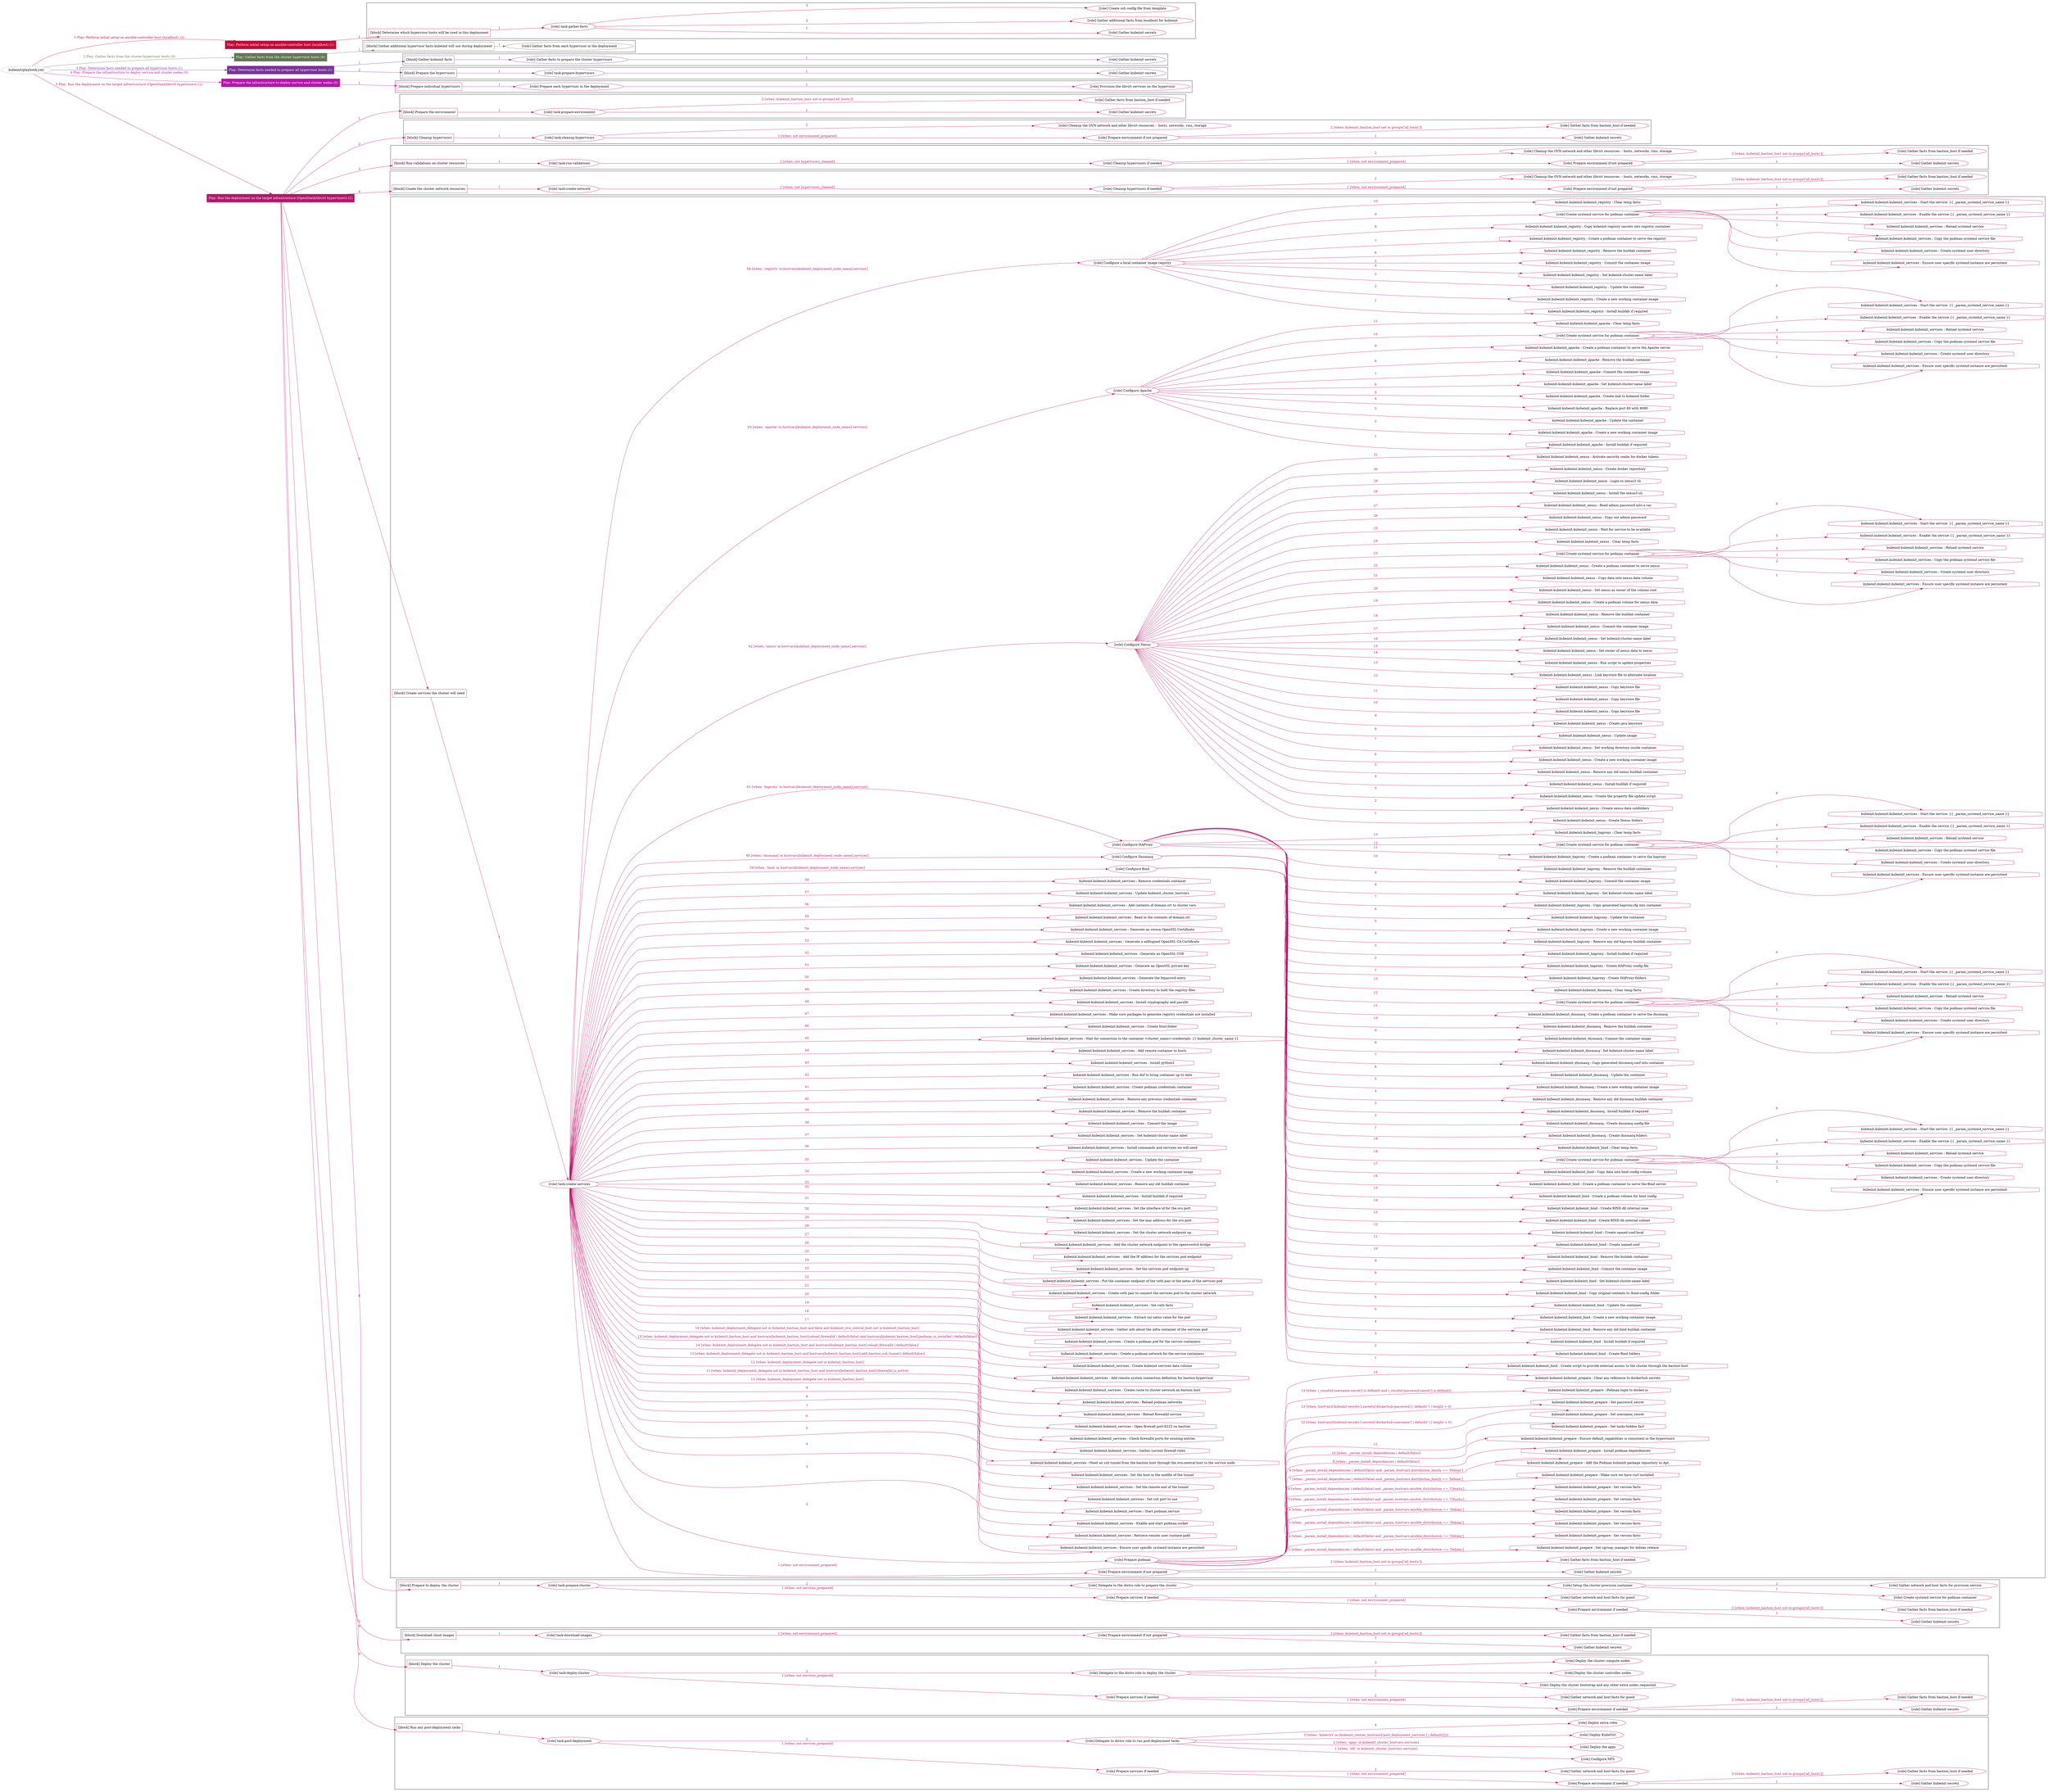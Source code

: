 digraph {
	graph [concentrate=true ordering=in rankdir=LR ratio=fill]
	edge [esep=5 sep=10]
	"kubeinit/playbook.yml" [URL="/home/runner/work/kubeinit/kubeinit/kubeinit/playbook.yml" id=playbook_3a7933ef style=dotted]
	"kubeinit/playbook.yml" -> play_3041af53 [label="1 Play: Perform initial setup on ansible-controller host (localhost) (1)" color="#c30939" fontcolor="#c30939" id=edge_play_3041af53 labeltooltip="1 Play: Perform initial setup on ansible-controller host (localhost) (1)" tooltip="1 Play: Perform initial setup on ansible-controller host (localhost) (1)"]
	subgraph "Play: Perform initial setup on ansible-controller host (localhost) (1)" {
		play_3041af53 [label="Play: Perform initial setup on ansible-controller host (localhost) (1)" URL="/home/runner/work/kubeinit/kubeinit/kubeinit/playbook.yml" color="#c30939" fontcolor="#ffffff" id=play_3041af53 shape=box style=filled tooltip=localhost]
		play_3041af53 -> block_a6a97da1 [label=1 color="#c30939" fontcolor="#c30939" id=edge_block_a6a97da1 labeltooltip=1 tooltip=1]
		subgraph cluster_block_a6a97da1 {
			block_a6a97da1 [label="[block] Determine which hypervisor hosts will be used in this deployment" URL="/home/runner/work/kubeinit/kubeinit/kubeinit/playbook.yml" color="#c30939" id=block_a6a97da1 labeltooltip="Determine which hypervisor hosts will be used in this deployment" shape=box tooltip="Determine which hypervisor hosts will be used in this deployment"]
			block_a6a97da1 -> role_86251c52 [label="1 " color="#c30939" fontcolor="#c30939" id=edge_role_86251c52 labeltooltip="1 " tooltip="1 "]
			subgraph "task-gather-facts" {
				role_86251c52 [label="[role] task-gather-facts" URL="/home/runner/work/kubeinit/kubeinit/kubeinit/playbook.yml" color="#c30939" id=role_86251c52 tooltip="task-gather-facts"]
				role_86251c52 -> role_a070dbb5 [label="1 " color="#c30939" fontcolor="#c30939" id=edge_role_a070dbb5 labeltooltip="1 " tooltip="1 "]
				subgraph "Gather kubeinit secrets" {
					role_a070dbb5 [label="[role] Gather kubeinit secrets" URL="/home/runner/.ansible/collections/ansible_collections/kubeinit/kubeinit/roles/kubeinit_prepare/tasks/build_hypervisors_group.yml" color="#c30939" id=role_a070dbb5 tooltip="Gather kubeinit secrets"]
				}
				role_86251c52 -> role_b4bbef45 [label="2 " color="#c30939" fontcolor="#c30939" id=edge_role_b4bbef45 labeltooltip="2 " tooltip="2 "]
				subgraph "Gather additional facts from localhost for kubeinit" {
					role_b4bbef45 [label="[role] Gather additional facts from localhost for kubeinit" URL="/home/runner/.ansible/collections/ansible_collections/kubeinit/kubeinit/roles/kubeinit_prepare/tasks/build_hypervisors_group.yml" color="#c30939" id=role_b4bbef45 tooltip="Gather additional facts from localhost for kubeinit"]
				}
				role_86251c52 -> role_89dfcace [label="3 " color="#c30939" fontcolor="#c30939" id=edge_role_89dfcace labeltooltip="3 " tooltip="3 "]
				subgraph "Create ssh config file from template" {
					role_89dfcace [label="[role] Create ssh config file from template" URL="/home/runner/.ansible/collections/ansible_collections/kubeinit/kubeinit/roles/kubeinit_prepare/tasks/build_hypervisors_group.yml" color="#c30939" id=role_89dfcace tooltip="Create ssh config file from template"]
				}
			}
		}
	}
	"kubeinit/playbook.yml" -> play_695e4501 [label="2 Play: Gather facts from the cluster hypervisor hosts (0)" color="#617755" fontcolor="#617755" id=edge_play_695e4501 labeltooltip="2 Play: Gather facts from the cluster hypervisor hosts (0)" tooltip="2 Play: Gather facts from the cluster hypervisor hosts (0)"]
	subgraph "Play: Gather facts from the cluster hypervisor hosts (0)" {
		play_695e4501 [label="Play: Gather facts from the cluster hypervisor hosts (0)" URL="/home/runner/work/kubeinit/kubeinit/kubeinit/playbook.yml" color="#617755" fontcolor="#ffffff" id=play_695e4501 shape=box style=filled tooltip="Play: Gather facts from the cluster hypervisor hosts (0)"]
		play_695e4501 -> block_cd3d9f3b [label=1 color="#617755" fontcolor="#617755" id=edge_block_cd3d9f3b labeltooltip=1 tooltip=1]
		subgraph cluster_block_cd3d9f3b {
			block_cd3d9f3b [label="[block] Gather additional hypervisor facts kubeinit will use during deployment" URL="/home/runner/work/kubeinit/kubeinit/kubeinit/playbook.yml" color="#617755" id=block_cd3d9f3b labeltooltip="Gather additional hypervisor facts kubeinit will use during deployment" shape=box tooltip="Gather additional hypervisor facts kubeinit will use during deployment"]
			block_cd3d9f3b -> role_17145566 [label="1 " color="#617755" fontcolor="#617755" id=edge_role_17145566 labeltooltip="1 " tooltip="1 "]
			subgraph "Gather facts from each hypervisor in the deployment" {
				role_17145566 [label="[role] Gather facts from each hypervisor in the deployment" URL="/home/runner/work/kubeinit/kubeinit/kubeinit/playbook.yml" color="#617755" id=role_17145566 tooltip="Gather facts from each hypervisor in the deployment"]
			}
		}
	}
	"kubeinit/playbook.yml" -> play_891d2ee4 [label="3 Play: Determine facts needed to prepare all hypervisor hosts (1)" color="#79329a" fontcolor="#79329a" id=edge_play_891d2ee4 labeltooltip="3 Play: Determine facts needed to prepare all hypervisor hosts (1)" tooltip="3 Play: Determine facts needed to prepare all hypervisor hosts (1)"]
	subgraph "Play: Determine facts needed to prepare all hypervisor hosts (1)" {
		play_891d2ee4 [label="Play: Determine facts needed to prepare all hypervisor hosts (1)" URL="/home/runner/work/kubeinit/kubeinit/kubeinit/playbook.yml" color="#79329a" fontcolor="#ffffff" id=play_891d2ee4 shape=box style=filled tooltip=localhost]
		play_891d2ee4 -> block_47f7c90b [label=1 color="#79329a" fontcolor="#79329a" id=edge_block_47f7c90b labeltooltip=1 tooltip=1]
		subgraph cluster_block_47f7c90b {
			block_47f7c90b [label="[block] Gather kubeinit facts" URL="/home/runner/work/kubeinit/kubeinit/kubeinit/playbook.yml" color="#79329a" id=block_47f7c90b labeltooltip="Gather kubeinit facts" shape=box tooltip="Gather kubeinit facts"]
			block_47f7c90b -> role_84cd98ff [label="1 " color="#79329a" fontcolor="#79329a" id=edge_role_84cd98ff labeltooltip="1 " tooltip="1 "]
			subgraph "Gather facts to prepare the cluster hypervisors" {
				role_84cd98ff [label="[role] Gather facts to prepare the cluster hypervisors" URL="/home/runner/work/kubeinit/kubeinit/kubeinit/playbook.yml" color="#79329a" id=role_84cd98ff tooltip="Gather facts to prepare the cluster hypervisors"]
				role_84cd98ff -> role_acec2eef [label="1 " color="#79329a" fontcolor="#79329a" id=edge_role_acec2eef labeltooltip="1 " tooltip="1 "]
				subgraph "Gather kubeinit secrets" {
					role_acec2eef [label="[role] Gather kubeinit secrets" URL="/home/runner/.ansible/collections/ansible_collections/kubeinit/kubeinit/roles/kubeinit_prepare/tasks/gather_kubeinit_facts.yml" color="#79329a" id=role_acec2eef tooltip="Gather kubeinit secrets"]
				}
			}
		}
		play_891d2ee4 -> block_2e4e50a9 [label=2 color="#79329a" fontcolor="#79329a" id=edge_block_2e4e50a9 labeltooltip=2 tooltip=2]
		subgraph cluster_block_2e4e50a9 {
			block_2e4e50a9 [label="[block] Prepare the hypervisors" URL="/home/runner/work/kubeinit/kubeinit/kubeinit/playbook.yml" color="#79329a" id=block_2e4e50a9 labeltooltip="Prepare the hypervisors" shape=box tooltip="Prepare the hypervisors"]
			block_2e4e50a9 -> role_db2e28dd [label="1 " color="#79329a" fontcolor="#79329a" id=edge_role_db2e28dd labeltooltip="1 " tooltip="1 "]
			subgraph "task-prepare-hypervisors" {
				role_db2e28dd [label="[role] task-prepare-hypervisors" URL="/home/runner/work/kubeinit/kubeinit/kubeinit/playbook.yml" color="#79329a" id=role_db2e28dd tooltip="task-prepare-hypervisors"]
				role_db2e28dd -> role_62be28c3 [label="1 " color="#79329a" fontcolor="#79329a" id=edge_role_62be28c3 labeltooltip="1 " tooltip="1 "]
				subgraph "Gather kubeinit secrets" {
					role_62be28c3 [label="[role] Gather kubeinit secrets" URL="/home/runner/.ansible/collections/ansible_collections/kubeinit/kubeinit/roles/kubeinit_prepare/tasks/gather_kubeinit_facts.yml" color="#79329a" id=role_62be28c3 tooltip="Gather kubeinit secrets"]
				}
			}
		}
	}
	"kubeinit/playbook.yml" -> play_ce9fe776 [label="4 Play: Prepare the infrastructure to deploy service and cluster nodes (0)" color="#b715ac" fontcolor="#b715ac" id=edge_play_ce9fe776 labeltooltip="4 Play: Prepare the infrastructure to deploy service and cluster nodes (0)" tooltip="4 Play: Prepare the infrastructure to deploy service and cluster nodes (0)"]
	subgraph "Play: Prepare the infrastructure to deploy service and cluster nodes (0)" {
		play_ce9fe776 [label="Play: Prepare the infrastructure to deploy service and cluster nodes (0)" URL="/home/runner/work/kubeinit/kubeinit/kubeinit/playbook.yml" color="#b715ac" fontcolor="#ffffff" id=play_ce9fe776 shape=box style=filled tooltip="Play: Prepare the infrastructure to deploy service and cluster nodes (0)"]
		play_ce9fe776 -> block_7f1f27d1 [label=1 color="#b715ac" fontcolor="#b715ac" id=edge_block_7f1f27d1 labeltooltip=1 tooltip=1]
		subgraph cluster_block_7f1f27d1 {
			block_7f1f27d1 [label="[block] Prepare individual hypervisors" URL="/home/runner/work/kubeinit/kubeinit/kubeinit/playbook.yml" color="#b715ac" id=block_7f1f27d1 labeltooltip="Prepare individual hypervisors" shape=box tooltip="Prepare individual hypervisors"]
			block_7f1f27d1 -> role_50928b4b [label="1 " color="#b715ac" fontcolor="#b715ac" id=edge_role_50928b4b labeltooltip="1 " tooltip="1 "]
			subgraph "Prepare each hypervisor in the deployment" {
				role_50928b4b [label="[role] Prepare each hypervisor in the deployment" URL="/home/runner/work/kubeinit/kubeinit/kubeinit/playbook.yml" color="#b715ac" id=role_50928b4b tooltip="Prepare each hypervisor in the deployment"]
				role_50928b4b -> role_44d686fa [label="1 " color="#b715ac" fontcolor="#b715ac" id=edge_role_44d686fa labeltooltip="1 " tooltip="1 "]
				subgraph "Provision the libvirt services on the hypervisor" {
					role_44d686fa [label="[role] Provision the libvirt services on the hypervisor" URL="/home/runner/.ansible/collections/ansible_collections/kubeinit/kubeinit/roles/kubeinit_prepare/tasks/prepare_hypervisor.yml" color="#b715ac" id=role_44d686fa tooltip="Provision the libvirt services on the hypervisor"]
				}
			}
		}
	}
	"kubeinit/playbook.yml" -> play_4ef933a0 [label="5 Play: Run the deployment on the target infrastructure (OpenStack/libvirt hypervisors) (1)" color="#b5176a" fontcolor="#b5176a" id=edge_play_4ef933a0 labeltooltip="5 Play: Run the deployment on the target infrastructure (OpenStack/libvirt hypervisors) (1)" tooltip="5 Play: Run the deployment on the target infrastructure (OpenStack/libvirt hypervisors) (1)"]
	subgraph "Play: Run the deployment on the target infrastructure (OpenStack/libvirt hypervisors) (1)" {
		play_4ef933a0 [label="Play: Run the deployment on the target infrastructure (OpenStack/libvirt hypervisors) (1)" URL="/home/runner/work/kubeinit/kubeinit/kubeinit/playbook.yml" color="#b5176a" fontcolor="#ffffff" id=play_4ef933a0 shape=box style=filled tooltip=localhost]
		play_4ef933a0 -> block_f3b5ba5a [label=1 color="#b5176a" fontcolor="#b5176a" id=edge_block_f3b5ba5a labeltooltip=1 tooltip=1]
		subgraph cluster_block_f3b5ba5a {
			block_f3b5ba5a [label="[block] Prepare the environment" URL="/home/runner/work/kubeinit/kubeinit/kubeinit/playbook.yml" color="#b5176a" id=block_f3b5ba5a labeltooltip="Prepare the environment" shape=box tooltip="Prepare the environment"]
			block_f3b5ba5a -> role_338da511 [label="1 " color="#b5176a" fontcolor="#b5176a" id=edge_role_338da511 labeltooltip="1 " tooltip="1 "]
			subgraph "task-prepare-environment" {
				role_338da511 [label="[role] task-prepare-environment" URL="/home/runner/work/kubeinit/kubeinit/kubeinit/playbook.yml" color="#b5176a" id=role_338da511 tooltip="task-prepare-environment"]
				role_338da511 -> role_a4c600cd [label="1 " color="#b5176a" fontcolor="#b5176a" id=edge_role_a4c600cd labeltooltip="1 " tooltip="1 "]
				subgraph "Gather kubeinit secrets" {
					role_a4c600cd [label="[role] Gather kubeinit secrets" URL="/home/runner/.ansible/collections/ansible_collections/kubeinit/kubeinit/roles/kubeinit_prepare/tasks/gather_kubeinit_facts.yml" color="#b5176a" id=role_a4c600cd tooltip="Gather kubeinit secrets"]
				}
				role_338da511 -> role_8488b7e8 [label="2 [when: kubeinit_bastion_host not in groups['all_hosts']]" color="#b5176a" fontcolor="#b5176a" id=edge_role_8488b7e8 labeltooltip="2 [when: kubeinit_bastion_host not in groups['all_hosts']]" tooltip="2 [when: kubeinit_bastion_host not in groups['all_hosts']]"]
				subgraph "Gather facts from bastion_host if needed" {
					role_8488b7e8 [label="[role] Gather facts from bastion_host if needed" URL="/home/runner/.ansible/collections/ansible_collections/kubeinit/kubeinit/roles/kubeinit_prepare/tasks/main.yml" color="#b5176a" id=role_8488b7e8 tooltip="Gather facts from bastion_host if needed"]
				}
			}
		}
		play_4ef933a0 -> block_52a28b1a [label=2 color="#b5176a" fontcolor="#b5176a" id=edge_block_52a28b1a labeltooltip=2 tooltip=2]
		subgraph cluster_block_52a28b1a {
			block_52a28b1a [label="[block] Cleanup hypervisors" URL="/home/runner/work/kubeinit/kubeinit/kubeinit/playbook.yml" color="#b5176a" id=block_52a28b1a labeltooltip="Cleanup hypervisors" shape=box tooltip="Cleanup hypervisors"]
			block_52a28b1a -> role_7ab4867e [label="1 " color="#b5176a" fontcolor="#b5176a" id=edge_role_7ab4867e labeltooltip="1 " tooltip="1 "]
			subgraph "task-cleanup-hypervisors" {
				role_7ab4867e [label="[role] task-cleanup-hypervisors" URL="/home/runner/work/kubeinit/kubeinit/kubeinit/playbook.yml" color="#b5176a" id=role_7ab4867e tooltip="task-cleanup-hypervisors"]
				role_7ab4867e -> role_2c913989 [label="1 [when: not environment_prepared]" color="#b5176a" fontcolor="#b5176a" id=edge_role_2c913989 labeltooltip="1 [when: not environment_prepared]" tooltip="1 [when: not environment_prepared]"]
				subgraph "Prepare environment if not prepared" {
					role_2c913989 [label="[role] Prepare environment if not prepared" URL="/home/runner/.ansible/collections/ansible_collections/kubeinit/kubeinit/roles/kubeinit_libvirt/tasks/cleanup_hypervisors.yml" color="#b5176a" id=role_2c913989 tooltip="Prepare environment if not prepared"]
					role_2c913989 -> role_c9b583ac [label="1 " color="#b5176a" fontcolor="#b5176a" id=edge_role_c9b583ac labeltooltip="1 " tooltip="1 "]
					subgraph "Gather kubeinit secrets" {
						role_c9b583ac [label="[role] Gather kubeinit secrets" URL="/home/runner/.ansible/collections/ansible_collections/kubeinit/kubeinit/roles/kubeinit_prepare/tasks/gather_kubeinit_facts.yml" color="#b5176a" id=role_c9b583ac tooltip="Gather kubeinit secrets"]
					}
					role_2c913989 -> role_46e64085 [label="2 [when: kubeinit_bastion_host not in groups['all_hosts']]" color="#b5176a" fontcolor="#b5176a" id=edge_role_46e64085 labeltooltip="2 [when: kubeinit_bastion_host not in groups['all_hosts']]" tooltip="2 [when: kubeinit_bastion_host not in groups['all_hosts']]"]
					subgraph "Gather facts from bastion_host if needed" {
						role_46e64085 [label="[role] Gather facts from bastion_host if needed" URL="/home/runner/.ansible/collections/ansible_collections/kubeinit/kubeinit/roles/kubeinit_prepare/tasks/main.yml" color="#b5176a" id=role_46e64085 tooltip="Gather facts from bastion_host if needed"]
					}
				}
				role_7ab4867e -> role_b2ef532b [label="2 " color="#b5176a" fontcolor="#b5176a" id=edge_role_b2ef532b labeltooltip="2 " tooltip="2 "]
				subgraph "Cleanup the OVN network and other libvirt resources -- hosts, networks, vms, storage" {
					role_b2ef532b [label="[role] Cleanup the OVN network and other libvirt resources -- hosts, networks, vms, storage" URL="/home/runner/.ansible/collections/ansible_collections/kubeinit/kubeinit/roles/kubeinit_libvirt/tasks/cleanup_hypervisors.yml" color="#b5176a" id=role_b2ef532b tooltip="Cleanup the OVN network and other libvirt resources -- hosts, networks, vms, storage"]
				}
			}
		}
		play_4ef933a0 -> block_619df004 [label=3 color="#b5176a" fontcolor="#b5176a" id=edge_block_619df004 labeltooltip=3 tooltip=3]
		subgraph cluster_block_619df004 {
			block_619df004 [label="[block] Run validations on cluster resources" URL="/home/runner/work/kubeinit/kubeinit/kubeinit/playbook.yml" color="#b5176a" id=block_619df004 labeltooltip="Run validations on cluster resources" shape=box tooltip="Run validations on cluster resources"]
			block_619df004 -> role_704fba47 [label="1 " color="#b5176a" fontcolor="#b5176a" id=edge_role_704fba47 labeltooltip="1 " tooltip="1 "]
			subgraph "task-run-validations" {
				role_704fba47 [label="[role] task-run-validations" URL="/home/runner/work/kubeinit/kubeinit/kubeinit/playbook.yml" color="#b5176a" id=role_704fba47 tooltip="task-run-validations"]
				role_704fba47 -> role_cbb6e9ed [label="1 [when: not hypervisors_cleaned]" color="#b5176a" fontcolor="#b5176a" id=edge_role_cbb6e9ed labeltooltip="1 [when: not hypervisors_cleaned]" tooltip="1 [when: not hypervisors_cleaned]"]
				subgraph "Cleanup hypervisors if needed" {
					role_cbb6e9ed [label="[role] Cleanup hypervisors if needed" URL="/home/runner/.ansible/collections/ansible_collections/kubeinit/kubeinit/roles/kubeinit_validations/tasks/main.yml" color="#b5176a" id=role_cbb6e9ed tooltip="Cleanup hypervisors if needed"]
					role_cbb6e9ed -> role_6acd8e53 [label="1 [when: not environment_prepared]" color="#b5176a" fontcolor="#b5176a" id=edge_role_6acd8e53 labeltooltip="1 [when: not environment_prepared]" tooltip="1 [when: not environment_prepared]"]
					subgraph "Prepare environment if not prepared" {
						role_6acd8e53 [label="[role] Prepare environment if not prepared" URL="/home/runner/.ansible/collections/ansible_collections/kubeinit/kubeinit/roles/kubeinit_libvirt/tasks/cleanup_hypervisors.yml" color="#b5176a" id=role_6acd8e53 tooltip="Prepare environment if not prepared"]
						role_6acd8e53 -> role_f13c210b [label="1 " color="#b5176a" fontcolor="#b5176a" id=edge_role_f13c210b labeltooltip="1 " tooltip="1 "]
						subgraph "Gather kubeinit secrets" {
							role_f13c210b [label="[role] Gather kubeinit secrets" URL="/home/runner/.ansible/collections/ansible_collections/kubeinit/kubeinit/roles/kubeinit_prepare/tasks/gather_kubeinit_facts.yml" color="#b5176a" id=role_f13c210b tooltip="Gather kubeinit secrets"]
						}
						role_6acd8e53 -> role_5f419370 [label="2 [when: kubeinit_bastion_host not in groups['all_hosts']]" color="#b5176a" fontcolor="#b5176a" id=edge_role_5f419370 labeltooltip="2 [when: kubeinit_bastion_host not in groups['all_hosts']]" tooltip="2 [when: kubeinit_bastion_host not in groups['all_hosts']]"]
						subgraph "Gather facts from bastion_host if needed" {
							role_5f419370 [label="[role] Gather facts from bastion_host if needed" URL="/home/runner/.ansible/collections/ansible_collections/kubeinit/kubeinit/roles/kubeinit_prepare/tasks/main.yml" color="#b5176a" id=role_5f419370 tooltip="Gather facts from bastion_host if needed"]
						}
					}
					role_cbb6e9ed -> role_4d71fe1b [label="2 " color="#b5176a" fontcolor="#b5176a" id=edge_role_4d71fe1b labeltooltip="2 " tooltip="2 "]
					subgraph "Cleanup the OVN network and other libvirt resources -- hosts, networks, vms, storage" {
						role_4d71fe1b [label="[role] Cleanup the OVN network and other libvirt resources -- hosts, networks, vms, storage" URL="/home/runner/.ansible/collections/ansible_collections/kubeinit/kubeinit/roles/kubeinit_libvirt/tasks/cleanup_hypervisors.yml" color="#b5176a" id=role_4d71fe1b tooltip="Cleanup the OVN network and other libvirt resources -- hosts, networks, vms, storage"]
					}
				}
			}
		}
		play_4ef933a0 -> block_563286d5 [label=4 color="#b5176a" fontcolor="#b5176a" id=edge_block_563286d5 labeltooltip=4 tooltip=4]
		subgraph cluster_block_563286d5 {
			block_563286d5 [label="[block] Create the cluster network resources" URL="/home/runner/work/kubeinit/kubeinit/kubeinit/playbook.yml" color="#b5176a" id=block_563286d5 labeltooltip="Create the cluster network resources" shape=box tooltip="Create the cluster network resources"]
			block_563286d5 -> role_a37be264 [label="1 " color="#b5176a" fontcolor="#b5176a" id=edge_role_a37be264 labeltooltip="1 " tooltip="1 "]
			subgraph "task-create-network" {
				role_a37be264 [label="[role] task-create-network" URL="/home/runner/work/kubeinit/kubeinit/kubeinit/playbook.yml" color="#b5176a" id=role_a37be264 tooltip="task-create-network"]
				role_a37be264 -> role_6362b63e [label="1 [when: not hypervisors_cleaned]" color="#b5176a" fontcolor="#b5176a" id=edge_role_6362b63e labeltooltip="1 [when: not hypervisors_cleaned]" tooltip="1 [when: not hypervisors_cleaned]"]
				subgraph "Cleanup hypervisors if needed" {
					role_6362b63e [label="[role] Cleanup hypervisors if needed" URL="/home/runner/.ansible/collections/ansible_collections/kubeinit/kubeinit/roles/kubeinit_libvirt/tasks/create_network.yml" color="#b5176a" id=role_6362b63e tooltip="Cleanup hypervisors if needed"]
					role_6362b63e -> role_2c71980d [label="1 [when: not environment_prepared]" color="#b5176a" fontcolor="#b5176a" id=edge_role_2c71980d labeltooltip="1 [when: not environment_prepared]" tooltip="1 [when: not environment_prepared]"]
					subgraph "Prepare environment if not prepared" {
						role_2c71980d [label="[role] Prepare environment if not prepared" URL="/home/runner/.ansible/collections/ansible_collections/kubeinit/kubeinit/roles/kubeinit_libvirt/tasks/cleanup_hypervisors.yml" color="#b5176a" id=role_2c71980d tooltip="Prepare environment if not prepared"]
						role_2c71980d -> role_a908f03e [label="1 " color="#b5176a" fontcolor="#b5176a" id=edge_role_a908f03e labeltooltip="1 " tooltip="1 "]
						subgraph "Gather kubeinit secrets" {
							role_a908f03e [label="[role] Gather kubeinit secrets" URL="/home/runner/.ansible/collections/ansible_collections/kubeinit/kubeinit/roles/kubeinit_prepare/tasks/gather_kubeinit_facts.yml" color="#b5176a" id=role_a908f03e tooltip="Gather kubeinit secrets"]
						}
						role_2c71980d -> role_2dceccfe [label="2 [when: kubeinit_bastion_host not in groups['all_hosts']]" color="#b5176a" fontcolor="#b5176a" id=edge_role_2dceccfe labeltooltip="2 [when: kubeinit_bastion_host not in groups['all_hosts']]" tooltip="2 [when: kubeinit_bastion_host not in groups['all_hosts']]"]
						subgraph "Gather facts from bastion_host if needed" {
							role_2dceccfe [label="[role] Gather facts from bastion_host if needed" URL="/home/runner/.ansible/collections/ansible_collections/kubeinit/kubeinit/roles/kubeinit_prepare/tasks/main.yml" color="#b5176a" id=role_2dceccfe tooltip="Gather facts from bastion_host if needed"]
						}
					}
					role_6362b63e -> role_ed45440d [label="2 " color="#b5176a" fontcolor="#b5176a" id=edge_role_ed45440d labeltooltip="2 " tooltip="2 "]
					subgraph "Cleanup the OVN network and other libvirt resources -- hosts, networks, vms, storage" {
						role_ed45440d [label="[role] Cleanup the OVN network and other libvirt resources -- hosts, networks, vms, storage" URL="/home/runner/.ansible/collections/ansible_collections/kubeinit/kubeinit/roles/kubeinit_libvirt/tasks/cleanup_hypervisors.yml" color="#b5176a" id=role_ed45440d tooltip="Cleanup the OVN network and other libvirt resources -- hosts, networks, vms, storage"]
					}
				}
			}
		}
		play_4ef933a0 -> block_aaa8dfd9 [label=5 color="#b5176a" fontcolor="#b5176a" id=edge_block_aaa8dfd9 labeltooltip=5 tooltip=5]
		subgraph cluster_block_aaa8dfd9 {
			block_aaa8dfd9 [label="[block] Create services the cluster will need" URL="/home/runner/work/kubeinit/kubeinit/kubeinit/playbook.yml" color="#b5176a" id=block_aaa8dfd9 labeltooltip="Create services the cluster will need" shape=box tooltip="Create services the cluster will need"]
			block_aaa8dfd9 -> role_010063b5 [label="1 " color="#b5176a" fontcolor="#b5176a" id=edge_role_010063b5 labeltooltip="1 " tooltip="1 "]
			subgraph "task-create-services" {
				role_010063b5 [label="[role] task-create-services" URL="/home/runner/work/kubeinit/kubeinit/kubeinit/playbook.yml" color="#b5176a" id=role_010063b5 tooltip="task-create-services"]
				role_010063b5 -> role_12f02efb [label="1 [when: not environment_prepared]" color="#b5176a" fontcolor="#b5176a" id=edge_role_12f02efb labeltooltip="1 [when: not environment_prepared]" tooltip="1 [when: not environment_prepared]"]
				subgraph "Prepare environment if not prepared" {
					role_12f02efb [label="[role] Prepare environment if not prepared" URL="/home/runner/.ansible/collections/ansible_collections/kubeinit/kubeinit/roles/kubeinit_services/tasks/main.yml" color="#b5176a" id=role_12f02efb tooltip="Prepare environment if not prepared"]
					role_12f02efb -> role_9592dc06 [label="1 " color="#b5176a" fontcolor="#b5176a" id=edge_role_9592dc06 labeltooltip="1 " tooltip="1 "]
					subgraph "Gather kubeinit secrets" {
						role_9592dc06 [label="[role] Gather kubeinit secrets" URL="/home/runner/.ansible/collections/ansible_collections/kubeinit/kubeinit/roles/kubeinit_prepare/tasks/gather_kubeinit_facts.yml" color="#b5176a" id=role_9592dc06 tooltip="Gather kubeinit secrets"]
					}
					role_12f02efb -> role_7d5a57ba [label="2 [when: kubeinit_bastion_host not in groups['all_hosts']]" color="#b5176a" fontcolor="#b5176a" id=edge_role_7d5a57ba labeltooltip="2 [when: kubeinit_bastion_host not in groups['all_hosts']]" tooltip="2 [when: kubeinit_bastion_host not in groups['all_hosts']]"]
					subgraph "Gather facts from bastion_host if needed" {
						role_7d5a57ba [label="[role] Gather facts from bastion_host if needed" URL="/home/runner/.ansible/collections/ansible_collections/kubeinit/kubeinit/roles/kubeinit_prepare/tasks/main.yml" color="#b5176a" id=role_7d5a57ba tooltip="Gather facts from bastion_host if needed"]
					}
				}
				role_010063b5 -> role_f54377c4 [label="2 " color="#b5176a" fontcolor="#b5176a" id=edge_role_f54377c4 labeltooltip="2 " tooltip="2 "]
				subgraph "Prepare podman" {
					role_f54377c4 [label="[role] Prepare podman" URL="/home/runner/.ansible/collections/ansible_collections/kubeinit/kubeinit/roles/kubeinit_services/tasks/00_create_service_pod.yml" color="#b5176a" id=role_f54377c4 tooltip="Prepare podman"]
					task_4a53debb [label="kubeinit.kubeinit.kubeinit_prepare : Set cgroup_manager for debian release" URL="/home/runner/.ansible/collections/ansible_collections/kubeinit/kubeinit/roles/kubeinit_prepare/tasks/prepare_podman.yml" color="#b5176a" id=task_4a53debb shape=octagon tooltip="kubeinit.kubeinit.kubeinit_prepare : Set cgroup_manager for debian release"]
					role_f54377c4 -> task_4a53debb [label="1 [when: _param_install_dependencies | default(false) and _param_hostvars.ansible_distribution == 'Debian']" color="#b5176a" fontcolor="#b5176a" id=edge_task_4a53debb labeltooltip="1 [when: _param_install_dependencies | default(false) and _param_hostvars.ansible_distribution == 'Debian']" tooltip="1 [when: _param_install_dependencies | default(false) and _param_hostvars.ansible_distribution == 'Debian']"]
					task_b413916c [label="kubeinit.kubeinit.kubeinit_prepare : Set version facts" URL="/home/runner/.ansible/collections/ansible_collections/kubeinit/kubeinit/roles/kubeinit_prepare/tasks/prepare_podman.yml" color="#b5176a" id=task_b413916c shape=octagon tooltip="kubeinit.kubeinit.kubeinit_prepare : Set version facts"]
					role_f54377c4 -> task_b413916c [label="2 [when: _param_install_dependencies | default(false) and _param_hostvars.ansible_distribution == 'Debian']" color="#b5176a" fontcolor="#b5176a" id=edge_task_b413916c labeltooltip="2 [when: _param_install_dependencies | default(false) and _param_hostvars.ansible_distribution == 'Debian']" tooltip="2 [when: _param_install_dependencies | default(false) and _param_hostvars.ansible_distribution == 'Debian']"]
					task_67f7edc4 [label="kubeinit.kubeinit.kubeinit_prepare : Set version facts" URL="/home/runner/.ansible/collections/ansible_collections/kubeinit/kubeinit/roles/kubeinit_prepare/tasks/prepare_podman.yml" color="#b5176a" id=task_67f7edc4 shape=octagon tooltip="kubeinit.kubeinit.kubeinit_prepare : Set version facts"]
					role_f54377c4 -> task_67f7edc4 [label="3 [when: _param_install_dependencies | default(false) and _param_hostvars.ansible_distribution == 'Debian']" color="#b5176a" fontcolor="#b5176a" id=edge_task_67f7edc4 labeltooltip="3 [when: _param_install_dependencies | default(false) and _param_hostvars.ansible_distribution == 'Debian']" tooltip="3 [when: _param_install_dependencies | default(false) and _param_hostvars.ansible_distribution == 'Debian']"]
					task_6a1d4133 [label="kubeinit.kubeinit.kubeinit_prepare : Set version facts" URL="/home/runner/.ansible/collections/ansible_collections/kubeinit/kubeinit/roles/kubeinit_prepare/tasks/prepare_podman.yml" color="#b5176a" id=task_6a1d4133 shape=octagon tooltip="kubeinit.kubeinit.kubeinit_prepare : Set version facts"]
					role_f54377c4 -> task_6a1d4133 [label="4 [when: _param_install_dependencies | default(false) and _param_hostvars.ansible_distribution == 'Debian']" color="#b5176a" fontcolor="#b5176a" id=edge_task_6a1d4133 labeltooltip="4 [when: _param_install_dependencies | default(false) and _param_hostvars.ansible_distribution == 'Debian']" tooltip="4 [when: _param_install_dependencies | default(false) and _param_hostvars.ansible_distribution == 'Debian']"]
					task_31106d03 [label="kubeinit.kubeinit.kubeinit_prepare : Set version facts" URL="/home/runner/.ansible/collections/ansible_collections/kubeinit/kubeinit/roles/kubeinit_prepare/tasks/prepare_podman.yml" color="#b5176a" id=task_31106d03 shape=octagon tooltip="kubeinit.kubeinit.kubeinit_prepare : Set version facts"]
					role_f54377c4 -> task_31106d03 [label="5 [when: _param_install_dependencies | default(false) and _param_hostvars.ansible_distribution == 'Ubuntu']" color="#b5176a" fontcolor="#b5176a" id=edge_task_31106d03 labeltooltip="5 [when: _param_install_dependencies | default(false) and _param_hostvars.ansible_distribution == 'Ubuntu']" tooltip="5 [when: _param_install_dependencies | default(false) and _param_hostvars.ansible_distribution == 'Ubuntu']"]
					task_a9d28be5 [label="kubeinit.kubeinit.kubeinit_prepare : Set version facts" URL="/home/runner/.ansible/collections/ansible_collections/kubeinit/kubeinit/roles/kubeinit_prepare/tasks/prepare_podman.yml" color="#b5176a" id=task_a9d28be5 shape=octagon tooltip="kubeinit.kubeinit.kubeinit_prepare : Set version facts"]
					role_f54377c4 -> task_a9d28be5 [label="6 [when: _param_install_dependencies | default(false) and _param_hostvars.ansible_distribution == 'Ubuntu']" color="#b5176a" fontcolor="#b5176a" id=edge_task_a9d28be5 labeltooltip="6 [when: _param_install_dependencies | default(false) and _param_hostvars.ansible_distribution == 'Ubuntu']" tooltip="6 [when: _param_install_dependencies | default(false) and _param_hostvars.ansible_distribution == 'Ubuntu']"]
					task_801739c2 [label="kubeinit.kubeinit.kubeinit_prepare : Make sure we have curl installed" URL="/home/runner/.ansible/collections/ansible_collections/kubeinit/kubeinit/roles/kubeinit_prepare/tasks/prepare_podman.yml" color="#b5176a" id=task_801739c2 shape=octagon tooltip="kubeinit.kubeinit.kubeinit_prepare : Make sure we have curl installed"]
					role_f54377c4 -> task_801739c2 [label="7 [when: _param_install_dependencies | default(false) and _param_hostvars.distribution_family == 'Debian']" color="#b5176a" fontcolor="#b5176a" id=edge_task_801739c2 labeltooltip="7 [when: _param_install_dependencies | default(false) and _param_hostvars.distribution_family == 'Debian']" tooltip="7 [when: _param_install_dependencies | default(false) and _param_hostvars.distribution_family == 'Debian']"]
					task_ee0cd2c2 [label="kubeinit.kubeinit.kubeinit_prepare : Add the Podman kubeinit package repository to Apt" URL="/home/runner/.ansible/collections/ansible_collections/kubeinit/kubeinit/roles/kubeinit_prepare/tasks/prepare_podman.yml" color="#b5176a" id=task_ee0cd2c2 shape=octagon tooltip="kubeinit.kubeinit.kubeinit_prepare : Add the Podman kubeinit package repository to Apt"]
					role_f54377c4 -> task_ee0cd2c2 [label="8 [when: _param_install_dependencies | default(false) and _param_hostvars.distribution_family == 'Debian']" color="#b5176a" fontcolor="#b5176a" id=edge_task_ee0cd2c2 labeltooltip="8 [when: _param_install_dependencies | default(false) and _param_hostvars.distribution_family == 'Debian']" tooltip="8 [when: _param_install_dependencies | default(false) and _param_hostvars.distribution_family == 'Debian']"]
					task_e95c4351 [label="kubeinit.kubeinit.kubeinit_prepare : Install podman dependencies" URL="/home/runner/.ansible/collections/ansible_collections/kubeinit/kubeinit/roles/kubeinit_prepare/tasks/prepare_podman.yml" color="#b5176a" id=task_e95c4351 shape=octagon tooltip="kubeinit.kubeinit.kubeinit_prepare : Install podman dependencies"]
					role_f54377c4 -> task_e95c4351 [label="9 [when: _param_install_dependencies | default(false)]" color="#b5176a" fontcolor="#b5176a" id=edge_task_e95c4351 labeltooltip="9 [when: _param_install_dependencies | default(false)]" tooltip="9 [when: _param_install_dependencies | default(false)]"]
					task_75c5102a [label="kubeinit.kubeinit.kubeinit_prepare : Ensure default_capabilities is consistent in the hypervisors" URL="/home/runner/.ansible/collections/ansible_collections/kubeinit/kubeinit/roles/kubeinit_prepare/tasks/prepare_podman.yml" color="#b5176a" id=task_75c5102a shape=octagon tooltip="kubeinit.kubeinit.kubeinit_prepare : Ensure default_capabilities is consistent in the hypervisors"]
					role_f54377c4 -> task_75c5102a [label="10 [when: _param_install_dependencies | default(false)]" color="#b5176a" fontcolor="#b5176a" id=edge_task_75c5102a labeltooltip="10 [when: _param_install_dependencies | default(false)]" tooltip="10 [when: _param_install_dependencies | default(false)]"]
					task_4ec43e23 [label="kubeinit.kubeinit.kubeinit_prepare : Set tasks-hidden fact" URL="/home/runner/.ansible/collections/ansible_collections/kubeinit/kubeinit/roles/kubeinit_prepare/tasks/prepare_podman.yml" color="#b5176a" id=task_4ec43e23 shape=octagon tooltip="kubeinit.kubeinit.kubeinit_prepare : Set tasks-hidden fact"]
					role_f54377c4 -> task_4ec43e23 [label="11 " color="#b5176a" fontcolor="#b5176a" id=edge_task_4ec43e23 labeltooltip="11 " tooltip="11 "]
					task_0aa4ae51 [label="kubeinit.kubeinit.kubeinit_prepare : Set username_secret" URL="/home/runner/.ansible/collections/ansible_collections/kubeinit/kubeinit/roles/kubeinit_prepare/tasks/prepare_podman.yml" color="#b5176a" id=task_0aa4ae51 shape=octagon tooltip="kubeinit.kubeinit.kubeinit_prepare : Set username_secret"]
					role_f54377c4 -> task_0aa4ae51 [label="12 [when: hostvars['kubeinit-secrets'].secrets['dockerhub-username'] | default('') | length > 0]" color="#b5176a" fontcolor="#b5176a" id=edge_task_0aa4ae51 labeltooltip="12 [when: hostvars['kubeinit-secrets'].secrets['dockerhub-username'] | default('') | length > 0]" tooltip="12 [when: hostvars['kubeinit-secrets'].secrets['dockerhub-username'] | default('') | length > 0]"]
					task_7e86cc57 [label="kubeinit.kubeinit.kubeinit_prepare : Set password_secret" URL="/home/runner/.ansible/collections/ansible_collections/kubeinit/kubeinit/roles/kubeinit_prepare/tasks/prepare_podman.yml" color="#b5176a" id=task_7e86cc57 shape=octagon tooltip="kubeinit.kubeinit.kubeinit_prepare : Set password_secret"]
					role_f54377c4 -> task_7e86cc57 [label="13 [when: hostvars['kubeinit-secrets'].secrets['dockerhub-password'] | default('') | length > 0]" color="#b5176a" fontcolor="#b5176a" id=edge_task_7e86cc57 labeltooltip="13 [when: hostvars['kubeinit-secrets'].secrets['dockerhub-password'] | default('') | length > 0]" tooltip="13 [when: hostvars['kubeinit-secrets'].secrets['dockerhub-password'] | default('') | length > 0]"]
					task_722e1b78 [label="kubeinit.kubeinit.kubeinit_prepare : Podman login to docker.io" URL="/home/runner/.ansible/collections/ansible_collections/kubeinit/kubeinit/roles/kubeinit_prepare/tasks/prepare_podman.yml" color="#b5176a" id=task_722e1b78 shape=octagon tooltip="kubeinit.kubeinit.kubeinit_prepare : Podman login to docker.io"]
					role_f54377c4 -> task_722e1b78 [label="14 [when: (_results['username-secret'] is defined) and (_results['password-secret'] is defined)]" color="#b5176a" fontcolor="#b5176a" id=edge_task_722e1b78 labeltooltip="14 [when: (_results['username-secret'] is defined) and (_results['password-secret'] is defined)]" tooltip="14 [when: (_results['username-secret'] is defined) and (_results['password-secret'] is defined)]"]
					task_2e7fb6a3 [label="kubeinit.kubeinit.kubeinit_prepare : Clear any reference to dockerhub secrets" URL="/home/runner/.ansible/collections/ansible_collections/kubeinit/kubeinit/roles/kubeinit_prepare/tasks/prepare_podman.yml" color="#b5176a" id=task_2e7fb6a3 shape=octagon tooltip="kubeinit.kubeinit.kubeinit_prepare : Clear any reference to dockerhub secrets"]
					role_f54377c4 -> task_2e7fb6a3 [label="15 " color="#b5176a" fontcolor="#b5176a" id=edge_task_2e7fb6a3 labeltooltip="15 " tooltip="15 "]
				}
				task_25425f9c [label="kubeinit.kubeinit.kubeinit_services : Ensure user specific systemd instance are persistent" URL="/home/runner/.ansible/collections/ansible_collections/kubeinit/kubeinit/roles/kubeinit_services/tasks/00_create_service_pod.yml" color="#b5176a" id=task_25425f9c shape=octagon tooltip="kubeinit.kubeinit.kubeinit_services : Ensure user specific systemd instance are persistent"]
				role_010063b5 -> task_25425f9c [label="3 " color="#b5176a" fontcolor="#b5176a" id=edge_task_25425f9c labeltooltip="3 " tooltip="3 "]
				task_85fef552 [label="kubeinit.kubeinit.kubeinit_services : Retrieve remote user runtime path" URL="/home/runner/.ansible/collections/ansible_collections/kubeinit/kubeinit/roles/kubeinit_services/tasks/00_create_service_pod.yml" color="#b5176a" id=task_85fef552 shape=octagon tooltip="kubeinit.kubeinit.kubeinit_services : Retrieve remote user runtime path"]
				role_010063b5 -> task_85fef552 [label="4 " color="#b5176a" fontcolor="#b5176a" id=edge_task_85fef552 labeltooltip="4 " tooltip="4 "]
				task_2a5b5d6b [label="kubeinit.kubeinit.kubeinit_services : Enable and start podman.socket" URL="/home/runner/.ansible/collections/ansible_collections/kubeinit/kubeinit/roles/kubeinit_services/tasks/00_create_service_pod.yml" color="#b5176a" id=task_2a5b5d6b shape=octagon tooltip="kubeinit.kubeinit.kubeinit_services : Enable and start podman.socket"]
				role_010063b5 -> task_2a5b5d6b [label="5 " color="#b5176a" fontcolor="#b5176a" id=edge_task_2a5b5d6b labeltooltip="5 " tooltip="5 "]
				task_761c941f [label="kubeinit.kubeinit.kubeinit_services : Start podman.service" URL="/home/runner/.ansible/collections/ansible_collections/kubeinit/kubeinit/roles/kubeinit_services/tasks/00_create_service_pod.yml" color="#b5176a" id=task_761c941f shape=octagon tooltip="kubeinit.kubeinit.kubeinit_services : Start podman.service"]
				role_010063b5 -> task_761c941f [label="6 " color="#b5176a" fontcolor="#b5176a" id=edge_task_761c941f labeltooltip="6 " tooltip="6 "]
				task_6d811674 [label="kubeinit.kubeinit.kubeinit_services : Set ssh port to use" URL="/home/runner/.ansible/collections/ansible_collections/kubeinit/kubeinit/roles/kubeinit_services/tasks/00_create_service_pod.yml" color="#b5176a" id=task_6d811674 shape=octagon tooltip="kubeinit.kubeinit.kubeinit_services : Set ssh port to use"]
				role_010063b5 -> task_6d811674 [label="7 " color="#b5176a" fontcolor="#b5176a" id=edge_task_6d811674 labeltooltip="7 " tooltip="7 "]
				task_c6d41e2c [label="kubeinit.kubeinit.kubeinit_services : Set the remote end of the tunnel" URL="/home/runner/.ansible/collections/ansible_collections/kubeinit/kubeinit/roles/kubeinit_services/tasks/00_create_service_pod.yml" color="#b5176a" id=task_c6d41e2c shape=octagon tooltip="kubeinit.kubeinit.kubeinit_services : Set the remote end of the tunnel"]
				role_010063b5 -> task_c6d41e2c [label="8 " color="#b5176a" fontcolor="#b5176a" id=edge_task_c6d41e2c labeltooltip="8 " tooltip="8 "]
				task_2691b3a6 [label="kubeinit.kubeinit.kubeinit_services : Set the host in the middle of the tunnel" URL="/home/runner/.ansible/collections/ansible_collections/kubeinit/kubeinit/roles/kubeinit_services/tasks/00_create_service_pod.yml" color="#b5176a" id=task_2691b3a6 shape=octagon tooltip="kubeinit.kubeinit.kubeinit_services : Set the host in the middle of the tunnel"]
				role_010063b5 -> task_2691b3a6 [label="9 " color="#b5176a" fontcolor="#b5176a" id=edge_task_2691b3a6 labeltooltip="9 " tooltip="9 "]
				task_cf169620 [label="kubeinit.kubeinit.kubeinit_services : Need an ssh tunnel from the bastion host through the ovn-central host to the service node" URL="/home/runner/.ansible/collections/ansible_collections/kubeinit/kubeinit/roles/kubeinit_services/tasks/00_create_service_pod.yml" color="#b5176a" id=task_cf169620 shape=octagon tooltip="kubeinit.kubeinit.kubeinit_services : Need an ssh tunnel from the bastion host through the ovn-central host to the service node"]
				role_010063b5 -> task_cf169620 [label="10 [when: kubeinit_deployment_delegate not in kubeinit_bastion_host]" color="#b5176a" fontcolor="#b5176a" id=edge_task_cf169620 labeltooltip="10 [when: kubeinit_deployment_delegate not in kubeinit_bastion_host]" tooltip="10 [when: kubeinit_deployment_delegate not in kubeinit_bastion_host]"]
				task_baff7292 [label="kubeinit.kubeinit.kubeinit_services : Gather current firewall rules" URL="/home/runner/.ansible/collections/ansible_collections/kubeinit/kubeinit/roles/kubeinit_services/tasks/00_create_service_pod.yml" color="#b5176a" id=task_baff7292 shape=octagon tooltip="kubeinit.kubeinit.kubeinit_services : Gather current firewall rules"]
				role_010063b5 -> task_baff7292 [label="11 [when: kubeinit_deployment_delegate not in kubeinit_bastion_host and hostvars[kubeinit_bastion_host].firewalld_is_active]" color="#b5176a" fontcolor="#b5176a" id=edge_task_baff7292 labeltooltip="11 [when: kubeinit_deployment_delegate not in kubeinit_bastion_host and hostvars[kubeinit_bastion_host].firewalld_is_active]" tooltip="11 [when: kubeinit_deployment_delegate not in kubeinit_bastion_host and hostvars[kubeinit_bastion_host].firewalld_is_active]"]
				task_7387117d [label="kubeinit.kubeinit.kubeinit_services : Check firewalld ports for existing entries" URL="/home/runner/.ansible/collections/ansible_collections/kubeinit/kubeinit/roles/kubeinit_services/tasks/00_create_service_pod.yml" color="#b5176a" id=task_7387117d shape=octagon tooltip="kubeinit.kubeinit.kubeinit_services : Check firewalld ports for existing entries"]
				role_010063b5 -> task_7387117d [label="12 [when: kubeinit_deployment_delegate not in kubeinit_bastion_host]" color="#b5176a" fontcolor="#b5176a" id=edge_task_7387117d labeltooltip="12 [when: kubeinit_deployment_delegate not in kubeinit_bastion_host]" tooltip="12 [when: kubeinit_deployment_delegate not in kubeinit_bastion_host]"]
				task_e756e95f [label="kubeinit.kubeinit.kubeinit_services : Open firewall port 6222 on bastion" URL="/home/runner/.ansible/collections/ansible_collections/kubeinit/kubeinit/roles/kubeinit_services/tasks/00_create_service_pod.yml" color="#b5176a" id=task_e756e95f shape=octagon tooltip="kubeinit.kubeinit.kubeinit_services : Open firewall port 6222 on bastion"]
				role_010063b5 -> task_e756e95f [label="13 [when: kubeinit_deployment_delegate not in kubeinit_bastion_host and hostvars[kubeinit_bastion_host].add_bastion_ssh_tunnel | default(false)]" color="#b5176a" fontcolor="#b5176a" id=edge_task_e756e95f labeltooltip="13 [when: kubeinit_deployment_delegate not in kubeinit_bastion_host and hostvars[kubeinit_bastion_host].add_bastion_ssh_tunnel | default(false)]" tooltip="13 [when: kubeinit_deployment_delegate not in kubeinit_bastion_host and hostvars[kubeinit_bastion_host].add_bastion_ssh_tunnel | default(false)]"]
				task_334a66fc [label="kubeinit.kubeinit.kubeinit_services : Reload firewalld service" URL="/home/runner/.ansible/collections/ansible_collections/kubeinit/kubeinit/roles/kubeinit_services/tasks/00_create_service_pod.yml" color="#b5176a" id=task_334a66fc shape=octagon tooltip="kubeinit.kubeinit.kubeinit_services : Reload firewalld service"]
				role_010063b5 -> task_334a66fc [label="14 [when: kubeinit_deployment_delegate not in kubeinit_bastion_host and hostvars[kubeinit_bastion_host].reload_firewalld | default(false)]" color="#b5176a" fontcolor="#b5176a" id=edge_task_334a66fc labeltooltip="14 [when: kubeinit_deployment_delegate not in kubeinit_bastion_host and hostvars[kubeinit_bastion_host].reload_firewalld | default(false)]" tooltip="14 [when: kubeinit_deployment_delegate not in kubeinit_bastion_host and hostvars[kubeinit_bastion_host].reload_firewalld | default(false)]"]
				task_07e3f6db [label="kubeinit.kubeinit.kubeinit_services : Reload podman networks" URL="/home/runner/.ansible/collections/ansible_collections/kubeinit/kubeinit/roles/kubeinit_services/tasks/00_create_service_pod.yml" color="#b5176a" id=task_07e3f6db shape=octagon tooltip="kubeinit.kubeinit.kubeinit_services : Reload podman networks"]
				role_010063b5 -> task_07e3f6db [label="15 [when: kubeinit_deployment_delegate not in kubeinit_bastion_host and hostvars[kubeinit_bastion_host].reload_firewalld | default(false) and hostvars[kubeinit_bastion_host].podman_is_installed | default(false)]" color="#b5176a" fontcolor="#b5176a" id=edge_task_07e3f6db labeltooltip="15 [when: kubeinit_deployment_delegate not in kubeinit_bastion_host and hostvars[kubeinit_bastion_host].reload_firewalld | default(false) and hostvars[kubeinit_bastion_host].podman_is_installed | default(false)]" tooltip="15 [when: kubeinit_deployment_delegate not in kubeinit_bastion_host and hostvars[kubeinit_bastion_host].reload_firewalld | default(false) and hostvars[kubeinit_bastion_host].podman_is_installed | default(false)]"]
				task_e558eb99 [label="kubeinit.kubeinit.kubeinit_services : Create route to cluster network on bastion host" URL="/home/runner/.ansible/collections/ansible_collections/kubeinit/kubeinit/roles/kubeinit_services/tasks/00_create_service_pod.yml" color="#b5176a" id=task_e558eb99 shape=octagon tooltip="kubeinit.kubeinit.kubeinit_services : Create route to cluster network on bastion host"]
				role_010063b5 -> task_e558eb99 [label="16 [when: kubeinit_deployment_delegate not in kubeinit_bastion_host and false and kubeinit_ovn_central_host not in kubeinit_bastion_host]" color="#b5176a" fontcolor="#b5176a" id=edge_task_e558eb99 labeltooltip="16 [when: kubeinit_deployment_delegate not in kubeinit_bastion_host and false and kubeinit_ovn_central_host not in kubeinit_bastion_host]" tooltip="16 [when: kubeinit_deployment_delegate not in kubeinit_bastion_host and false and kubeinit_ovn_central_host not in kubeinit_bastion_host]"]
				task_b819e3ae [label="kubeinit.kubeinit.kubeinit_services : Add remote system connection definition for bastion hypervisor" URL="/home/runner/.ansible/collections/ansible_collections/kubeinit/kubeinit/roles/kubeinit_services/tasks/00_create_service_pod.yml" color="#b5176a" id=task_b819e3ae shape=octagon tooltip="kubeinit.kubeinit.kubeinit_services : Add remote system connection definition for bastion hypervisor"]
				role_010063b5 -> task_b819e3ae [label="17 " color="#b5176a" fontcolor="#b5176a" id=edge_task_b819e3ae labeltooltip="17 " tooltip="17 "]
				task_fb4ce5c1 [label="kubeinit.kubeinit.kubeinit_services : Create kubeinit services data volume" URL="/home/runner/.ansible/collections/ansible_collections/kubeinit/kubeinit/roles/kubeinit_services/tasks/00_create_service_pod.yml" color="#b5176a" id=task_fb4ce5c1 shape=octagon tooltip="kubeinit.kubeinit.kubeinit_services : Create kubeinit services data volume"]
				role_010063b5 -> task_fb4ce5c1 [label="18 " color="#b5176a" fontcolor="#b5176a" id=edge_task_fb4ce5c1 labeltooltip="18 " tooltip="18 "]
				task_b616bec2 [label="kubeinit.kubeinit.kubeinit_services : Create a podman network for the service containers" URL="/home/runner/.ansible/collections/ansible_collections/kubeinit/kubeinit/roles/kubeinit_services/tasks/00_create_service_pod.yml" color="#b5176a" id=task_b616bec2 shape=octagon tooltip="kubeinit.kubeinit.kubeinit_services : Create a podman network for the service containers"]
				role_010063b5 -> task_b616bec2 [label="19 " color="#b5176a" fontcolor="#b5176a" id=edge_task_b616bec2 labeltooltip="19 " tooltip="19 "]
				task_7c661895 [label="kubeinit.kubeinit.kubeinit_services : Create a podman pod for the service containers" URL="/home/runner/.ansible/collections/ansible_collections/kubeinit/kubeinit/roles/kubeinit_services/tasks/00_create_service_pod.yml" color="#b5176a" id=task_7c661895 shape=octagon tooltip="kubeinit.kubeinit.kubeinit_services : Create a podman pod for the service containers"]
				role_010063b5 -> task_7c661895 [label="20 " color="#b5176a" fontcolor="#b5176a" id=edge_task_7c661895 labeltooltip="20 " tooltip="20 "]
				task_9a098164 [label="kubeinit.kubeinit.kubeinit_services : Gather info about the infra container of the services pod" URL="/home/runner/.ansible/collections/ansible_collections/kubeinit/kubeinit/roles/kubeinit_services/tasks/00_create_service_pod.yml" color="#b5176a" id=task_9a098164 shape=octagon tooltip="kubeinit.kubeinit.kubeinit_services : Gather info about the infra container of the services pod"]
				role_010063b5 -> task_9a098164 [label="21 " color="#b5176a" fontcolor="#b5176a" id=edge_task_9a098164 labeltooltip="21 " tooltip="21 "]
				task_efaba4d6 [label="kubeinit.kubeinit.kubeinit_services : Extract cni netns value for the pod" URL="/home/runner/.ansible/collections/ansible_collections/kubeinit/kubeinit/roles/kubeinit_services/tasks/00_create_service_pod.yml" color="#b5176a" id=task_efaba4d6 shape=octagon tooltip="kubeinit.kubeinit.kubeinit_services : Extract cni netns value for the pod"]
				role_010063b5 -> task_efaba4d6 [label="22 " color="#b5176a" fontcolor="#b5176a" id=edge_task_efaba4d6 labeltooltip="22 " tooltip="22 "]
				task_60ba6507 [label="kubeinit.kubeinit.kubeinit_services : Set veth facts" URL="/home/runner/.ansible/collections/ansible_collections/kubeinit/kubeinit/roles/kubeinit_services/tasks/00_create_service_pod.yml" color="#b5176a" id=task_60ba6507 shape=octagon tooltip="kubeinit.kubeinit.kubeinit_services : Set veth facts"]
				role_010063b5 -> task_60ba6507 [label="23 " color="#b5176a" fontcolor="#b5176a" id=edge_task_60ba6507 labeltooltip="23 " tooltip="23 "]
				task_c8726a88 [label="kubeinit.kubeinit.kubeinit_services : Create veth pair to connect the services pod to the cluster network" URL="/home/runner/.ansible/collections/ansible_collections/kubeinit/kubeinit/roles/kubeinit_services/tasks/00_create_service_pod.yml" color="#b5176a" id=task_c8726a88 shape=octagon tooltip="kubeinit.kubeinit.kubeinit_services : Create veth pair to connect the services pod to the cluster network"]
				role_010063b5 -> task_c8726a88 [label="24 " color="#b5176a" fontcolor="#b5176a" id=edge_task_c8726a88 labeltooltip="24 " tooltip="24 "]
				task_64d4fab1 [label="kubeinit.kubeinit.kubeinit_services : Put the container endpoint of the veth pair in the netns of the services pod" URL="/home/runner/.ansible/collections/ansible_collections/kubeinit/kubeinit/roles/kubeinit_services/tasks/00_create_service_pod.yml" color="#b5176a" id=task_64d4fab1 shape=octagon tooltip="kubeinit.kubeinit.kubeinit_services : Put the container endpoint of the veth pair in the netns of the services pod"]
				role_010063b5 -> task_64d4fab1 [label="25 " color="#b5176a" fontcolor="#b5176a" id=edge_task_64d4fab1 labeltooltip="25 " tooltip="25 "]
				task_6f76c9d6 [label="kubeinit.kubeinit.kubeinit_services : Set the services pod endpoint up" URL="/home/runner/.ansible/collections/ansible_collections/kubeinit/kubeinit/roles/kubeinit_services/tasks/00_create_service_pod.yml" color="#b5176a" id=task_6f76c9d6 shape=octagon tooltip="kubeinit.kubeinit.kubeinit_services : Set the services pod endpoint up"]
				role_010063b5 -> task_6f76c9d6 [label="26 " color="#b5176a" fontcolor="#b5176a" id=edge_task_6f76c9d6 labeltooltip="26 " tooltip="26 "]
				task_195700b1 [label="kubeinit.kubeinit.kubeinit_services : Add the IP address for the services pod endpoint" URL="/home/runner/.ansible/collections/ansible_collections/kubeinit/kubeinit/roles/kubeinit_services/tasks/00_create_service_pod.yml" color="#b5176a" id=task_195700b1 shape=octagon tooltip="kubeinit.kubeinit.kubeinit_services : Add the IP address for the services pod endpoint"]
				role_010063b5 -> task_195700b1 [label="27 " color="#b5176a" fontcolor="#b5176a" id=edge_task_195700b1 labeltooltip="27 " tooltip="27 "]
				task_08924e79 [label="kubeinit.kubeinit.kubeinit_services : Add the cluster network endpoint to the openvswitch bridge" URL="/home/runner/.ansible/collections/ansible_collections/kubeinit/kubeinit/roles/kubeinit_services/tasks/00_create_service_pod.yml" color="#b5176a" id=task_08924e79 shape=octagon tooltip="kubeinit.kubeinit.kubeinit_services : Add the cluster network endpoint to the openvswitch bridge"]
				role_010063b5 -> task_08924e79 [label="28 " color="#b5176a" fontcolor="#b5176a" id=edge_task_08924e79 labeltooltip="28 " tooltip="28 "]
				task_d0d62b5d [label="kubeinit.kubeinit.kubeinit_services : Set the cluster network endpoint up" URL="/home/runner/.ansible/collections/ansible_collections/kubeinit/kubeinit/roles/kubeinit_services/tasks/00_create_service_pod.yml" color="#b5176a" id=task_d0d62b5d shape=octagon tooltip="kubeinit.kubeinit.kubeinit_services : Set the cluster network endpoint up"]
				role_010063b5 -> task_d0d62b5d [label="29 " color="#b5176a" fontcolor="#b5176a" id=edge_task_d0d62b5d labeltooltip="29 " tooltip="29 "]
				task_0c195884 [label="kubeinit.kubeinit.kubeinit_services : Set the mac address for the ovs port" URL="/home/runner/.ansible/collections/ansible_collections/kubeinit/kubeinit/roles/kubeinit_services/tasks/00_create_service_pod.yml" color="#b5176a" id=task_0c195884 shape=octagon tooltip="kubeinit.kubeinit.kubeinit_services : Set the mac address for the ovs port"]
				role_010063b5 -> task_0c195884 [label="30 " color="#b5176a" fontcolor="#b5176a" id=edge_task_0c195884 labeltooltip="30 " tooltip="30 "]
				task_d68d218b [label="kubeinit.kubeinit.kubeinit_services : Set the interface id for the ovs port" URL="/home/runner/.ansible/collections/ansible_collections/kubeinit/kubeinit/roles/kubeinit_services/tasks/00_create_service_pod.yml" color="#b5176a" id=task_d68d218b shape=octagon tooltip="kubeinit.kubeinit.kubeinit_services : Set the interface id for the ovs port"]
				role_010063b5 -> task_d68d218b [label="31 " color="#b5176a" fontcolor="#b5176a" id=edge_task_d68d218b labeltooltip="31 " tooltip="31 "]
				task_1eff53f1 [label="kubeinit.kubeinit.kubeinit_services : Install buildah if required" URL="/home/runner/.ansible/collections/ansible_collections/kubeinit/kubeinit/roles/kubeinit_services/tasks/prepare_credentials.yml" color="#b5176a" id=task_1eff53f1 shape=octagon tooltip="kubeinit.kubeinit.kubeinit_services : Install buildah if required"]
				role_010063b5 -> task_1eff53f1 [label="32 " color="#b5176a" fontcolor="#b5176a" id=edge_task_1eff53f1 labeltooltip="32 " tooltip="32 "]
				task_b5f37ea7 [label="kubeinit.kubeinit.kubeinit_services : Remove any old buildah container" URL="/home/runner/.ansible/collections/ansible_collections/kubeinit/kubeinit/roles/kubeinit_services/tasks/prepare_credentials.yml" color="#b5176a" id=task_b5f37ea7 shape=octagon tooltip="kubeinit.kubeinit.kubeinit_services : Remove any old buildah container"]
				role_010063b5 -> task_b5f37ea7 [label="33 " color="#b5176a" fontcolor="#b5176a" id=edge_task_b5f37ea7 labeltooltip="33 " tooltip="33 "]
				task_fa1f6075 [label="kubeinit.kubeinit.kubeinit_services : Create a new working container image" URL="/home/runner/.ansible/collections/ansible_collections/kubeinit/kubeinit/roles/kubeinit_services/tasks/prepare_credentials.yml" color="#b5176a" id=task_fa1f6075 shape=octagon tooltip="kubeinit.kubeinit.kubeinit_services : Create a new working container image"]
				role_010063b5 -> task_fa1f6075 [label="34 " color="#b5176a" fontcolor="#b5176a" id=edge_task_fa1f6075 labeltooltip="34 " tooltip="34 "]
				task_57dc7044 [label="kubeinit.kubeinit.kubeinit_services : Update the container" URL="/home/runner/.ansible/collections/ansible_collections/kubeinit/kubeinit/roles/kubeinit_services/tasks/prepare_credentials.yml" color="#b5176a" id=task_57dc7044 shape=octagon tooltip="kubeinit.kubeinit.kubeinit_services : Update the container"]
				role_010063b5 -> task_57dc7044 [label="35 " color="#b5176a" fontcolor="#b5176a" id=edge_task_57dc7044 labeltooltip="35 " tooltip="35 "]
				task_7acf2399 [label="kubeinit.kubeinit.kubeinit_services : Install commands and services we will need" URL="/home/runner/.ansible/collections/ansible_collections/kubeinit/kubeinit/roles/kubeinit_services/tasks/prepare_credentials.yml" color="#b5176a" id=task_7acf2399 shape=octagon tooltip="kubeinit.kubeinit.kubeinit_services : Install commands and services we will need"]
				role_010063b5 -> task_7acf2399 [label="36 " color="#b5176a" fontcolor="#b5176a" id=edge_task_7acf2399 labeltooltip="36 " tooltip="36 "]
				task_6f5ad8bd [label="kubeinit.kubeinit.kubeinit_services : Set kubeinit-cluster-name label" URL="/home/runner/.ansible/collections/ansible_collections/kubeinit/kubeinit/roles/kubeinit_services/tasks/prepare_credentials.yml" color="#b5176a" id=task_6f5ad8bd shape=octagon tooltip="kubeinit.kubeinit.kubeinit_services : Set kubeinit-cluster-name label"]
				role_010063b5 -> task_6f5ad8bd [label="37 " color="#b5176a" fontcolor="#b5176a" id=edge_task_6f5ad8bd labeltooltip="37 " tooltip="37 "]
				task_bda75b27 [label="kubeinit.kubeinit.kubeinit_services : Commit the image" URL="/home/runner/.ansible/collections/ansible_collections/kubeinit/kubeinit/roles/kubeinit_services/tasks/prepare_credentials.yml" color="#b5176a" id=task_bda75b27 shape=octagon tooltip="kubeinit.kubeinit.kubeinit_services : Commit the image"]
				role_010063b5 -> task_bda75b27 [label="38 " color="#b5176a" fontcolor="#b5176a" id=edge_task_bda75b27 labeltooltip="38 " tooltip="38 "]
				task_662c38f8 [label="kubeinit.kubeinit.kubeinit_services : Remove the buildah container" URL="/home/runner/.ansible/collections/ansible_collections/kubeinit/kubeinit/roles/kubeinit_services/tasks/prepare_credentials.yml" color="#b5176a" id=task_662c38f8 shape=octagon tooltip="kubeinit.kubeinit.kubeinit_services : Remove the buildah container"]
				role_010063b5 -> task_662c38f8 [label="39 " color="#b5176a" fontcolor="#b5176a" id=edge_task_662c38f8 labeltooltip="39 " tooltip="39 "]
				task_b411ad1d [label="kubeinit.kubeinit.kubeinit_services : Remove any previous credentials container" URL="/home/runner/.ansible/collections/ansible_collections/kubeinit/kubeinit/roles/kubeinit_services/tasks/prepare_credentials.yml" color="#b5176a" id=task_b411ad1d shape=octagon tooltip="kubeinit.kubeinit.kubeinit_services : Remove any previous credentials container"]
				role_010063b5 -> task_b411ad1d [label="40 " color="#b5176a" fontcolor="#b5176a" id=edge_task_b411ad1d labeltooltip="40 " tooltip="40 "]
				task_3cc698ac [label="kubeinit.kubeinit.kubeinit_services : Create podman credentials container" URL="/home/runner/.ansible/collections/ansible_collections/kubeinit/kubeinit/roles/kubeinit_services/tasks/prepare_credentials.yml" color="#b5176a" id=task_3cc698ac shape=octagon tooltip="kubeinit.kubeinit.kubeinit_services : Create podman credentials container"]
				role_010063b5 -> task_3cc698ac [label="41 " color="#b5176a" fontcolor="#b5176a" id=edge_task_3cc698ac labeltooltip="41 " tooltip="41 "]
				task_9cb1c3dc [label="kubeinit.kubeinit.kubeinit_services : Run dnf to bring container up to date" URL="/home/runner/.ansible/collections/ansible_collections/kubeinit/kubeinit/roles/kubeinit_services/tasks/prepare_credentials.yml" color="#b5176a" id=task_9cb1c3dc shape=octagon tooltip="kubeinit.kubeinit.kubeinit_services : Run dnf to bring container up to date"]
				role_010063b5 -> task_9cb1c3dc [label="42 " color="#b5176a" fontcolor="#b5176a" id=edge_task_9cb1c3dc labeltooltip="42 " tooltip="42 "]
				task_fd260660 [label="kubeinit.kubeinit.kubeinit_services : Install python3" URL="/home/runner/.ansible/collections/ansible_collections/kubeinit/kubeinit/roles/kubeinit_services/tasks/prepare_credentials.yml" color="#b5176a" id=task_fd260660 shape=octagon tooltip="kubeinit.kubeinit.kubeinit_services : Install python3"]
				role_010063b5 -> task_fd260660 [label="43 " color="#b5176a" fontcolor="#b5176a" id=edge_task_fd260660 labeltooltip="43 " tooltip="43 "]
				task_99fae257 [label="kubeinit.kubeinit.kubeinit_services : Add remote container to hosts" URL="/home/runner/.ansible/collections/ansible_collections/kubeinit/kubeinit/roles/kubeinit_services/tasks/prepare_credentials.yml" color="#b5176a" id=task_99fae257 shape=octagon tooltip="kubeinit.kubeinit.kubeinit_services : Add remote container to hosts"]
				role_010063b5 -> task_99fae257 [label="44 " color="#b5176a" fontcolor="#b5176a" id=edge_task_99fae257 labeltooltip="44 " tooltip="44 "]
				task_9851a423 [label="kubeinit.kubeinit.kubeinit_services : Wait for connection to the container <cluster_name>-credentials: {{ kubeinit_cluster_name }}" URL="/home/runner/.ansible/collections/ansible_collections/kubeinit/kubeinit/roles/kubeinit_services/tasks/prepare_credentials.yml" color="#b5176a" id=task_9851a423 shape=octagon tooltip="kubeinit.kubeinit.kubeinit_services : Wait for connection to the container <cluster_name>-credentials: {{ kubeinit_cluster_name }}"]
				role_010063b5 -> task_9851a423 [label="45 " color="#b5176a" fontcolor="#b5176a" id=edge_task_9851a423 labeltooltip="45 " tooltip="45 "]
				task_81946fe9 [label="kubeinit.kubeinit.kubeinit_services : Create html folder" URL="/home/runner/.ansible/collections/ansible_collections/kubeinit/kubeinit/roles/kubeinit_services/tasks/prepare_credentials.yml" color="#b5176a" id=task_81946fe9 shape=octagon tooltip="kubeinit.kubeinit.kubeinit_services : Create html folder"]
				role_010063b5 -> task_81946fe9 [label="46 " color="#b5176a" fontcolor="#b5176a" id=edge_task_81946fe9 labeltooltip="46 " tooltip="46 "]
				task_d2fa2b58 [label="kubeinit.kubeinit.kubeinit_services : Make sure packages to generate registry credentials are installed" URL="/home/runner/.ansible/collections/ansible_collections/kubeinit/kubeinit/roles/kubeinit_services/tasks/prepare_credentials.yml" color="#b5176a" id=task_d2fa2b58 shape=octagon tooltip="kubeinit.kubeinit.kubeinit_services : Make sure packages to generate registry credentials are installed"]
				role_010063b5 -> task_d2fa2b58 [label="47 " color="#b5176a" fontcolor="#b5176a" id=edge_task_d2fa2b58 labeltooltip="47 " tooltip="47 "]
				task_fd25a410 [label="kubeinit.kubeinit.kubeinit_services : Install cryptography and passlib" URL="/home/runner/.ansible/collections/ansible_collections/kubeinit/kubeinit/roles/kubeinit_services/tasks/prepare_credentials.yml" color="#b5176a" id=task_fd25a410 shape=octagon tooltip="kubeinit.kubeinit.kubeinit_services : Install cryptography and passlib"]
				role_010063b5 -> task_fd25a410 [label="48 " color="#b5176a" fontcolor="#b5176a" id=edge_task_fd25a410 labeltooltip="48 " tooltip="48 "]
				task_b84ddd02 [label="kubeinit.kubeinit.kubeinit_services : Create directory to hold the registry files" URL="/home/runner/.ansible/collections/ansible_collections/kubeinit/kubeinit/roles/kubeinit_services/tasks/prepare_credentials.yml" color="#b5176a" id=task_b84ddd02 shape=octagon tooltip="kubeinit.kubeinit.kubeinit_services : Create directory to hold the registry files"]
				role_010063b5 -> task_b84ddd02 [label="49 " color="#b5176a" fontcolor="#b5176a" id=edge_task_b84ddd02 labeltooltip="49 " tooltip="49 "]
				task_dc968d31 [label="kubeinit.kubeinit.kubeinit_services : Generate the htpasswd entry" URL="/home/runner/.ansible/collections/ansible_collections/kubeinit/kubeinit/roles/kubeinit_services/tasks/prepare_credentials.yml" color="#b5176a" id=task_dc968d31 shape=octagon tooltip="kubeinit.kubeinit.kubeinit_services : Generate the htpasswd entry"]
				role_010063b5 -> task_dc968d31 [label="50 " color="#b5176a" fontcolor="#b5176a" id=edge_task_dc968d31 labeltooltip="50 " tooltip="50 "]
				task_25e74eb6 [label="kubeinit.kubeinit.kubeinit_services : Generate an OpenSSL private key" URL="/home/runner/.ansible/collections/ansible_collections/kubeinit/kubeinit/roles/kubeinit_services/tasks/prepare_credentials.yml" color="#b5176a" id=task_25e74eb6 shape=octagon tooltip="kubeinit.kubeinit.kubeinit_services : Generate an OpenSSL private key"]
				role_010063b5 -> task_25e74eb6 [label="51 " color="#b5176a" fontcolor="#b5176a" id=edge_task_25e74eb6 labeltooltip="51 " tooltip="51 "]
				task_6966250a [label="kubeinit.kubeinit.kubeinit_services : Generate an OpenSSL CSR" URL="/home/runner/.ansible/collections/ansible_collections/kubeinit/kubeinit/roles/kubeinit_services/tasks/prepare_credentials.yml" color="#b5176a" id=task_6966250a shape=octagon tooltip="kubeinit.kubeinit.kubeinit_services : Generate an OpenSSL CSR"]
				role_010063b5 -> task_6966250a [label="52 " color="#b5176a" fontcolor="#b5176a" id=edge_task_6966250a labeltooltip="52 " tooltip="52 "]
				task_bed57b47 [label="kubeinit.kubeinit.kubeinit_services : Generate a selfsigned OpenSSL CA Certificate" URL="/home/runner/.ansible/collections/ansible_collections/kubeinit/kubeinit/roles/kubeinit_services/tasks/prepare_credentials.yml" color="#b5176a" id=task_bed57b47 shape=octagon tooltip="kubeinit.kubeinit.kubeinit_services : Generate a selfsigned OpenSSL CA Certificate"]
				role_010063b5 -> task_bed57b47 [label="53 " color="#b5176a" fontcolor="#b5176a" id=edge_task_bed57b47 labeltooltip="53 " tooltip="53 "]
				task_8a92e72b [label="kubeinit.kubeinit.kubeinit_services : Generate an ownca OpenSSL Certificate" URL="/home/runner/.ansible/collections/ansible_collections/kubeinit/kubeinit/roles/kubeinit_services/tasks/prepare_credentials.yml" color="#b5176a" id=task_8a92e72b shape=octagon tooltip="kubeinit.kubeinit.kubeinit_services : Generate an ownca OpenSSL Certificate"]
				role_010063b5 -> task_8a92e72b [label="54 " color="#b5176a" fontcolor="#b5176a" id=edge_task_8a92e72b labeltooltip="54 " tooltip="54 "]
				task_2cd16a1e [label="kubeinit.kubeinit.kubeinit_services : Read in the contents of domain.crt" URL="/home/runner/.ansible/collections/ansible_collections/kubeinit/kubeinit/roles/kubeinit_services/tasks/prepare_credentials.yml" color="#b5176a" id=task_2cd16a1e shape=octagon tooltip="kubeinit.kubeinit.kubeinit_services : Read in the contents of domain.crt"]
				role_010063b5 -> task_2cd16a1e [label="55 " color="#b5176a" fontcolor="#b5176a" id=edge_task_2cd16a1e labeltooltip="55 " tooltip="55 "]
				task_1943be0a [label="kubeinit.kubeinit.kubeinit_services : Add contents of domain.crt to cluster vars" URL="/home/runner/.ansible/collections/ansible_collections/kubeinit/kubeinit/roles/kubeinit_services/tasks/prepare_credentials.yml" color="#b5176a" id=task_1943be0a shape=octagon tooltip="kubeinit.kubeinit.kubeinit_services : Add contents of domain.crt to cluster vars"]
				role_010063b5 -> task_1943be0a [label="56 " color="#b5176a" fontcolor="#b5176a" id=edge_task_1943be0a labeltooltip="56 " tooltip="56 "]
				task_57629835 [label="kubeinit.kubeinit.kubeinit_services : Update kubeinit_cluster_hostvars" URL="/home/runner/.ansible/collections/ansible_collections/kubeinit/kubeinit/roles/kubeinit_services/tasks/prepare_credentials.yml" color="#b5176a" id=task_57629835 shape=octagon tooltip="kubeinit.kubeinit.kubeinit_services : Update kubeinit_cluster_hostvars"]
				role_010063b5 -> task_57629835 [label="57 " color="#b5176a" fontcolor="#b5176a" id=edge_task_57629835 labeltooltip="57 " tooltip="57 "]
				task_e7e50ae0 [label="kubeinit.kubeinit.kubeinit_services : Remove credentials container" URL="/home/runner/.ansible/collections/ansible_collections/kubeinit/kubeinit/roles/kubeinit_services/tasks/prepare_credentials.yml" color="#b5176a" id=task_e7e50ae0 shape=octagon tooltip="kubeinit.kubeinit.kubeinit_services : Remove credentials container"]
				role_010063b5 -> task_e7e50ae0 [label="58 " color="#b5176a" fontcolor="#b5176a" id=edge_task_e7e50ae0 labeltooltip="58 " tooltip="58 "]
				role_010063b5 -> role_e5f50c8b [label="59 [when: 'bind' in hostvars[kubeinit_deployment_node_name].services]" color="#b5176a" fontcolor="#b5176a" id=edge_role_e5f50c8b labeltooltip="59 [when: 'bind' in hostvars[kubeinit_deployment_node_name].services]" tooltip="59 [when: 'bind' in hostvars[kubeinit_deployment_node_name].services]"]
				subgraph "Configure Bind" {
					role_e5f50c8b [label="[role] Configure Bind" URL="/home/runner/.ansible/collections/ansible_collections/kubeinit/kubeinit/roles/kubeinit_services/tasks/start_services_containers.yml" color="#b5176a" id=role_e5f50c8b tooltip="Configure Bind"]
					task_319993a1 [label="kubeinit.kubeinit.kubeinit_bind : Create script to provide external access to the cluster through the bastion host" URL="/home/runner/.ansible/collections/ansible_collections/kubeinit/kubeinit/roles/kubeinit_bind/tasks/main.yml" color="#b5176a" id=task_319993a1 shape=octagon tooltip="kubeinit.kubeinit.kubeinit_bind : Create script to provide external access to the cluster through the bastion host"]
					role_e5f50c8b -> task_319993a1 [label="1 " color="#b5176a" fontcolor="#b5176a" id=edge_task_319993a1 labeltooltip="1 " tooltip="1 "]
					task_de0f194b [label="kubeinit.kubeinit.kubeinit_bind : Create Bind folders" URL="/home/runner/.ansible/collections/ansible_collections/kubeinit/kubeinit/roles/kubeinit_bind/tasks/main.yml" color="#b5176a" id=task_de0f194b shape=octagon tooltip="kubeinit.kubeinit.kubeinit_bind : Create Bind folders"]
					role_e5f50c8b -> task_de0f194b [label="2 " color="#b5176a" fontcolor="#b5176a" id=edge_task_de0f194b labeltooltip="2 " tooltip="2 "]
					task_ba8f6f16 [label="kubeinit.kubeinit.kubeinit_bind : Install buildah if required" URL="/home/runner/.ansible/collections/ansible_collections/kubeinit/kubeinit/roles/kubeinit_bind/tasks/main.yml" color="#b5176a" id=task_ba8f6f16 shape=octagon tooltip="kubeinit.kubeinit.kubeinit_bind : Install buildah if required"]
					role_e5f50c8b -> task_ba8f6f16 [label="3 " color="#b5176a" fontcolor="#b5176a" id=edge_task_ba8f6f16 labeltooltip="3 " tooltip="3 "]
					task_7dde9140 [label="kubeinit.kubeinit.kubeinit_bind : Remove any old bind buildah container" URL="/home/runner/.ansible/collections/ansible_collections/kubeinit/kubeinit/roles/kubeinit_bind/tasks/main.yml" color="#b5176a" id=task_7dde9140 shape=octagon tooltip="kubeinit.kubeinit.kubeinit_bind : Remove any old bind buildah container"]
					role_e5f50c8b -> task_7dde9140 [label="4 " color="#b5176a" fontcolor="#b5176a" id=edge_task_7dde9140 labeltooltip="4 " tooltip="4 "]
					task_837b8e48 [label="kubeinit.kubeinit.kubeinit_bind : Create a new working container image" URL="/home/runner/.ansible/collections/ansible_collections/kubeinit/kubeinit/roles/kubeinit_bind/tasks/main.yml" color="#b5176a" id=task_837b8e48 shape=octagon tooltip="kubeinit.kubeinit.kubeinit_bind : Create a new working container image"]
					role_e5f50c8b -> task_837b8e48 [label="5 " color="#b5176a" fontcolor="#b5176a" id=edge_task_837b8e48 labeltooltip="5 " tooltip="5 "]
					task_0b784ea4 [label="kubeinit.kubeinit.kubeinit_bind : Update the container" URL="/home/runner/.ansible/collections/ansible_collections/kubeinit/kubeinit/roles/kubeinit_bind/tasks/main.yml" color="#b5176a" id=task_0b784ea4 shape=octagon tooltip="kubeinit.kubeinit.kubeinit_bind : Update the container"]
					role_e5f50c8b -> task_0b784ea4 [label="6 " color="#b5176a" fontcolor="#b5176a" id=edge_task_0b784ea4 labeltooltip="6 " tooltip="6 "]
					task_e0756894 [label="kubeinit.kubeinit.kubeinit_bind : Copy original contents to /bind-config folder" URL="/home/runner/.ansible/collections/ansible_collections/kubeinit/kubeinit/roles/kubeinit_bind/tasks/main.yml" color="#b5176a" id=task_e0756894 shape=octagon tooltip="kubeinit.kubeinit.kubeinit_bind : Copy original contents to /bind-config folder"]
					role_e5f50c8b -> task_e0756894 [label="7 " color="#b5176a" fontcolor="#b5176a" id=edge_task_e0756894 labeltooltip="7 " tooltip="7 "]
					task_d29e7c5d [label="kubeinit.kubeinit.kubeinit_bind : Set kubeinit-cluster-name label" URL="/home/runner/.ansible/collections/ansible_collections/kubeinit/kubeinit/roles/kubeinit_bind/tasks/main.yml" color="#b5176a" id=task_d29e7c5d shape=octagon tooltip="kubeinit.kubeinit.kubeinit_bind : Set kubeinit-cluster-name label"]
					role_e5f50c8b -> task_d29e7c5d [label="8 " color="#b5176a" fontcolor="#b5176a" id=edge_task_d29e7c5d labeltooltip="8 " tooltip="8 "]
					task_91707823 [label="kubeinit.kubeinit.kubeinit_bind : Commit the container image" URL="/home/runner/.ansible/collections/ansible_collections/kubeinit/kubeinit/roles/kubeinit_bind/tasks/main.yml" color="#b5176a" id=task_91707823 shape=octagon tooltip="kubeinit.kubeinit.kubeinit_bind : Commit the container image"]
					role_e5f50c8b -> task_91707823 [label="9 " color="#b5176a" fontcolor="#b5176a" id=edge_task_91707823 labeltooltip="9 " tooltip="9 "]
					task_8e10f28f [label="kubeinit.kubeinit.kubeinit_bind : Remove the buildah container" URL="/home/runner/.ansible/collections/ansible_collections/kubeinit/kubeinit/roles/kubeinit_bind/tasks/main.yml" color="#b5176a" id=task_8e10f28f shape=octagon tooltip="kubeinit.kubeinit.kubeinit_bind : Remove the buildah container"]
					role_e5f50c8b -> task_8e10f28f [label="10 " color="#b5176a" fontcolor="#b5176a" id=edge_task_8e10f28f labeltooltip="10 " tooltip="10 "]
					task_9b7633cc [label="kubeinit.kubeinit.kubeinit_bind : Create named.conf" URL="/home/runner/.ansible/collections/ansible_collections/kubeinit/kubeinit/roles/kubeinit_bind/tasks/main.yml" color="#b5176a" id=task_9b7633cc shape=octagon tooltip="kubeinit.kubeinit.kubeinit_bind : Create named.conf"]
					role_e5f50c8b -> task_9b7633cc [label="11 " color="#b5176a" fontcolor="#b5176a" id=edge_task_9b7633cc labeltooltip="11 " tooltip="11 "]
					task_014b19f6 [label="kubeinit.kubeinit.kubeinit_bind : Create named.conf.local" URL="/home/runner/.ansible/collections/ansible_collections/kubeinit/kubeinit/roles/kubeinit_bind/tasks/main.yml" color="#b5176a" id=task_014b19f6 shape=octagon tooltip="kubeinit.kubeinit.kubeinit_bind : Create named.conf.local"]
					role_e5f50c8b -> task_014b19f6 [label="12 " color="#b5176a" fontcolor="#b5176a" id=edge_task_014b19f6 labeltooltip="12 " tooltip="12 "]
					task_1360afd2 [label="kubeinit.kubeinit.kubeinit_bind : Create BIND db internal subnet" URL="/home/runner/.ansible/collections/ansible_collections/kubeinit/kubeinit/roles/kubeinit_bind/tasks/main.yml" color="#b5176a" id=task_1360afd2 shape=octagon tooltip="kubeinit.kubeinit.kubeinit_bind : Create BIND db internal subnet"]
					role_e5f50c8b -> task_1360afd2 [label="13 " color="#b5176a" fontcolor="#b5176a" id=edge_task_1360afd2 labeltooltip="13 " tooltip="13 "]
					task_3390bc69 [label="kubeinit.kubeinit.kubeinit_bind : Create BIND db internal zone" URL="/home/runner/.ansible/collections/ansible_collections/kubeinit/kubeinit/roles/kubeinit_bind/tasks/main.yml" color="#b5176a" id=task_3390bc69 shape=octagon tooltip="kubeinit.kubeinit.kubeinit_bind : Create BIND db internal zone"]
					role_e5f50c8b -> task_3390bc69 [label="14 " color="#b5176a" fontcolor="#b5176a" id=edge_task_3390bc69 labeltooltip="14 " tooltip="14 "]
					task_cf0fe149 [label="kubeinit.kubeinit.kubeinit_bind : Create a podman volume for bind config" URL="/home/runner/.ansible/collections/ansible_collections/kubeinit/kubeinit/roles/kubeinit_bind/tasks/main.yml" color="#b5176a" id=task_cf0fe149 shape=octagon tooltip="kubeinit.kubeinit.kubeinit_bind : Create a podman volume for bind config"]
					role_e5f50c8b -> task_cf0fe149 [label="15 " color="#b5176a" fontcolor="#b5176a" id=edge_task_cf0fe149 labeltooltip="15 " tooltip="15 "]
					task_2dce31a8 [label="kubeinit.kubeinit.kubeinit_bind : Create a podman container to serve the Bind server" URL="/home/runner/.ansible/collections/ansible_collections/kubeinit/kubeinit/roles/kubeinit_bind/tasks/main.yml" color="#b5176a" id=task_2dce31a8 shape=octagon tooltip="kubeinit.kubeinit.kubeinit_bind : Create a podman container to serve the Bind server"]
					role_e5f50c8b -> task_2dce31a8 [label="16 " color="#b5176a" fontcolor="#b5176a" id=edge_task_2dce31a8 labeltooltip="16 " tooltip="16 "]
					task_072cbf5c [label="kubeinit.kubeinit.kubeinit_bind : Copy data into bind config volume" URL="/home/runner/.ansible/collections/ansible_collections/kubeinit/kubeinit/roles/kubeinit_bind/tasks/main.yml" color="#b5176a" id=task_072cbf5c shape=octagon tooltip="kubeinit.kubeinit.kubeinit_bind : Copy data into bind config volume"]
					role_e5f50c8b -> task_072cbf5c [label="17 " color="#b5176a" fontcolor="#b5176a" id=edge_task_072cbf5c labeltooltip="17 " tooltip="17 "]
					role_e5f50c8b -> role_32c8fe57 [label="18 " color="#b5176a" fontcolor="#b5176a" id=edge_role_32c8fe57 labeltooltip="18 " tooltip="18 "]
					subgraph "Create systemd service for podman container" {
						role_32c8fe57 [label="[role] Create systemd service for podman container" URL="/home/runner/.ansible/collections/ansible_collections/kubeinit/kubeinit/roles/kubeinit_bind/tasks/main.yml" color="#b5176a" id=role_32c8fe57 tooltip="Create systemd service for podman container"]
						task_0fdf0fc1 [label="kubeinit.kubeinit.kubeinit_services : Ensure user specific systemd instance are persistent" URL="/home/runner/.ansible/collections/ansible_collections/kubeinit/kubeinit/roles/kubeinit_services/tasks/create_managed_service.yml" color="#b5176a" id=task_0fdf0fc1 shape=octagon tooltip="kubeinit.kubeinit.kubeinit_services : Ensure user specific systemd instance are persistent"]
						role_32c8fe57 -> task_0fdf0fc1 [label="1 " color="#b5176a" fontcolor="#b5176a" id=edge_task_0fdf0fc1 labeltooltip="1 " tooltip="1 "]
						task_227fe1dd [label="kubeinit.kubeinit.kubeinit_services : Create systemd user directory" URL="/home/runner/.ansible/collections/ansible_collections/kubeinit/kubeinit/roles/kubeinit_services/tasks/create_managed_service.yml" color="#b5176a" id=task_227fe1dd shape=octagon tooltip="kubeinit.kubeinit.kubeinit_services : Create systemd user directory"]
						role_32c8fe57 -> task_227fe1dd [label="2 " color="#b5176a" fontcolor="#b5176a" id=edge_task_227fe1dd labeltooltip="2 " tooltip="2 "]
						task_56dba9c6 [label="kubeinit.kubeinit.kubeinit_services : Copy the podman systemd service file" URL="/home/runner/.ansible/collections/ansible_collections/kubeinit/kubeinit/roles/kubeinit_services/tasks/create_managed_service.yml" color="#b5176a" id=task_56dba9c6 shape=octagon tooltip="kubeinit.kubeinit.kubeinit_services : Copy the podman systemd service file"]
						role_32c8fe57 -> task_56dba9c6 [label="3 " color="#b5176a" fontcolor="#b5176a" id=edge_task_56dba9c6 labeltooltip="3 " tooltip="3 "]
						task_6b61d7c8 [label="kubeinit.kubeinit.kubeinit_services : Reload systemd service" URL="/home/runner/.ansible/collections/ansible_collections/kubeinit/kubeinit/roles/kubeinit_services/tasks/create_managed_service.yml" color="#b5176a" id=task_6b61d7c8 shape=octagon tooltip="kubeinit.kubeinit.kubeinit_services : Reload systemd service"]
						role_32c8fe57 -> task_6b61d7c8 [label="4 " color="#b5176a" fontcolor="#b5176a" id=edge_task_6b61d7c8 labeltooltip="4 " tooltip="4 "]
						task_e77cb344 [label="kubeinit.kubeinit.kubeinit_services : Enable the service {{ _param_systemd_service_name }}" URL="/home/runner/.ansible/collections/ansible_collections/kubeinit/kubeinit/roles/kubeinit_services/tasks/create_managed_service.yml" color="#b5176a" id=task_e77cb344 shape=octagon tooltip="kubeinit.kubeinit.kubeinit_services : Enable the service {{ _param_systemd_service_name }}"]
						role_32c8fe57 -> task_e77cb344 [label="5 " color="#b5176a" fontcolor="#b5176a" id=edge_task_e77cb344 labeltooltip="5 " tooltip="5 "]
						task_614cdd75 [label="kubeinit.kubeinit.kubeinit_services : Start the service: {{ _param_systemd_service_name }}" URL="/home/runner/.ansible/collections/ansible_collections/kubeinit/kubeinit/roles/kubeinit_services/tasks/create_managed_service.yml" color="#b5176a" id=task_614cdd75 shape=octagon tooltip="kubeinit.kubeinit.kubeinit_services : Start the service: {{ _param_systemd_service_name }}"]
						role_32c8fe57 -> task_614cdd75 [label="6 " color="#b5176a" fontcolor="#b5176a" id=edge_task_614cdd75 labeltooltip="6 " tooltip="6 "]
					}
					task_6e166fe6 [label="kubeinit.kubeinit.kubeinit_bind : Clear temp facts" URL="/home/runner/.ansible/collections/ansible_collections/kubeinit/kubeinit/roles/kubeinit_bind/tasks/main.yml" color="#b5176a" id=task_6e166fe6 shape=octagon tooltip="kubeinit.kubeinit.kubeinit_bind : Clear temp facts"]
					role_e5f50c8b -> task_6e166fe6 [label="19 " color="#b5176a" fontcolor="#b5176a" id=edge_task_6e166fe6 labeltooltip="19 " tooltip="19 "]
				}
				role_010063b5 -> role_99bfa68f [label="60 [when: 'dnsmasq' in hostvars[kubeinit_deployment_node_name].services]" color="#b5176a" fontcolor="#b5176a" id=edge_role_99bfa68f labeltooltip="60 [when: 'dnsmasq' in hostvars[kubeinit_deployment_node_name].services]" tooltip="60 [when: 'dnsmasq' in hostvars[kubeinit_deployment_node_name].services]"]
				subgraph "Configure Dnsmasq" {
					role_99bfa68f [label="[role] Configure Dnsmasq" URL="/home/runner/.ansible/collections/ansible_collections/kubeinit/kubeinit/roles/kubeinit_services/tasks/start_services_containers.yml" color="#b5176a" id=role_99bfa68f tooltip="Configure Dnsmasq"]
					task_776f2ba5 [label="kubeinit.kubeinit.kubeinit_dnsmasq : Create dnsmasq folders" URL="/home/runner/.ansible/collections/ansible_collections/kubeinit/kubeinit/roles/kubeinit_dnsmasq/tasks/main.yml" color="#b5176a" id=task_776f2ba5 shape=octagon tooltip="kubeinit.kubeinit.kubeinit_dnsmasq : Create dnsmasq folders"]
					role_99bfa68f -> task_776f2ba5 [label="1 " color="#b5176a" fontcolor="#b5176a" id=edge_task_776f2ba5 labeltooltip="1 " tooltip="1 "]
					task_72af3ac5 [label="kubeinit.kubeinit.kubeinit_dnsmasq : Create dnsmasq config file" URL="/home/runner/.ansible/collections/ansible_collections/kubeinit/kubeinit/roles/kubeinit_dnsmasq/tasks/main.yml" color="#b5176a" id=task_72af3ac5 shape=octagon tooltip="kubeinit.kubeinit.kubeinit_dnsmasq : Create dnsmasq config file"]
					role_99bfa68f -> task_72af3ac5 [label="2 " color="#b5176a" fontcolor="#b5176a" id=edge_task_72af3ac5 labeltooltip="2 " tooltip="2 "]
					task_b759bc56 [label="kubeinit.kubeinit.kubeinit_dnsmasq : Install buildah if required" URL="/home/runner/.ansible/collections/ansible_collections/kubeinit/kubeinit/roles/kubeinit_dnsmasq/tasks/main.yml" color="#b5176a" id=task_b759bc56 shape=octagon tooltip="kubeinit.kubeinit.kubeinit_dnsmasq : Install buildah if required"]
					role_99bfa68f -> task_b759bc56 [label="3 " color="#b5176a" fontcolor="#b5176a" id=edge_task_b759bc56 labeltooltip="3 " tooltip="3 "]
					task_5092d2fd [label="kubeinit.kubeinit.kubeinit_dnsmasq : Remove any old dnsmasq buildah container" URL="/home/runner/.ansible/collections/ansible_collections/kubeinit/kubeinit/roles/kubeinit_dnsmasq/tasks/main.yml" color="#b5176a" id=task_5092d2fd shape=octagon tooltip="kubeinit.kubeinit.kubeinit_dnsmasq : Remove any old dnsmasq buildah container"]
					role_99bfa68f -> task_5092d2fd [label="4 " color="#b5176a" fontcolor="#b5176a" id=edge_task_5092d2fd labeltooltip="4 " tooltip="4 "]
					task_53d4465a [label="kubeinit.kubeinit.kubeinit_dnsmasq : Create a new working container image" URL="/home/runner/.ansible/collections/ansible_collections/kubeinit/kubeinit/roles/kubeinit_dnsmasq/tasks/main.yml" color="#b5176a" id=task_53d4465a shape=octagon tooltip="kubeinit.kubeinit.kubeinit_dnsmasq : Create a new working container image"]
					role_99bfa68f -> task_53d4465a [label="5 " color="#b5176a" fontcolor="#b5176a" id=edge_task_53d4465a labeltooltip="5 " tooltip="5 "]
					task_e490c11c [label="kubeinit.kubeinit.kubeinit_dnsmasq : Update the container" URL="/home/runner/.ansible/collections/ansible_collections/kubeinit/kubeinit/roles/kubeinit_dnsmasq/tasks/main.yml" color="#b5176a" id=task_e490c11c shape=octagon tooltip="kubeinit.kubeinit.kubeinit_dnsmasq : Update the container"]
					role_99bfa68f -> task_e490c11c [label="6 " color="#b5176a" fontcolor="#b5176a" id=edge_task_e490c11c labeltooltip="6 " tooltip="6 "]
					task_3dc9c5e9 [label="kubeinit.kubeinit.kubeinit_dnsmasq : Copy generated dnsmasq.conf into container" URL="/home/runner/.ansible/collections/ansible_collections/kubeinit/kubeinit/roles/kubeinit_dnsmasq/tasks/main.yml" color="#b5176a" id=task_3dc9c5e9 shape=octagon tooltip="kubeinit.kubeinit.kubeinit_dnsmasq : Copy generated dnsmasq.conf into container"]
					role_99bfa68f -> task_3dc9c5e9 [label="7 " color="#b5176a" fontcolor="#b5176a" id=edge_task_3dc9c5e9 labeltooltip="7 " tooltip="7 "]
					task_8003a809 [label="kubeinit.kubeinit.kubeinit_dnsmasq : Set kubeinit-cluster-name label" URL="/home/runner/.ansible/collections/ansible_collections/kubeinit/kubeinit/roles/kubeinit_dnsmasq/tasks/main.yml" color="#b5176a" id=task_8003a809 shape=octagon tooltip="kubeinit.kubeinit.kubeinit_dnsmasq : Set kubeinit-cluster-name label"]
					role_99bfa68f -> task_8003a809 [label="8 " color="#b5176a" fontcolor="#b5176a" id=edge_task_8003a809 labeltooltip="8 " tooltip="8 "]
					task_fda97fde [label="kubeinit.kubeinit.kubeinit_dnsmasq : Commit the container image" URL="/home/runner/.ansible/collections/ansible_collections/kubeinit/kubeinit/roles/kubeinit_dnsmasq/tasks/main.yml" color="#b5176a" id=task_fda97fde shape=octagon tooltip="kubeinit.kubeinit.kubeinit_dnsmasq : Commit the container image"]
					role_99bfa68f -> task_fda97fde [label="9 " color="#b5176a" fontcolor="#b5176a" id=edge_task_fda97fde labeltooltip="9 " tooltip="9 "]
					task_2ade3345 [label="kubeinit.kubeinit.kubeinit_dnsmasq : Remove the buildah container" URL="/home/runner/.ansible/collections/ansible_collections/kubeinit/kubeinit/roles/kubeinit_dnsmasq/tasks/main.yml" color="#b5176a" id=task_2ade3345 shape=octagon tooltip="kubeinit.kubeinit.kubeinit_dnsmasq : Remove the buildah container"]
					role_99bfa68f -> task_2ade3345 [label="10 " color="#b5176a" fontcolor="#b5176a" id=edge_task_2ade3345 labeltooltip="10 " tooltip="10 "]
					task_1b426bd5 [label="kubeinit.kubeinit.kubeinit_dnsmasq : Create a podman container to serve the dnsmasq" URL="/home/runner/.ansible/collections/ansible_collections/kubeinit/kubeinit/roles/kubeinit_dnsmasq/tasks/main.yml" color="#b5176a" id=task_1b426bd5 shape=octagon tooltip="kubeinit.kubeinit.kubeinit_dnsmasq : Create a podman container to serve the dnsmasq"]
					role_99bfa68f -> task_1b426bd5 [label="11 " color="#b5176a" fontcolor="#b5176a" id=edge_task_1b426bd5 labeltooltip="11 " tooltip="11 "]
					role_99bfa68f -> role_628bb9f8 [label="12 " color="#b5176a" fontcolor="#b5176a" id=edge_role_628bb9f8 labeltooltip="12 " tooltip="12 "]
					subgraph "Create systemd service for podman container" {
						role_628bb9f8 [label="[role] Create systemd service for podman container" URL="/home/runner/.ansible/collections/ansible_collections/kubeinit/kubeinit/roles/kubeinit_dnsmasq/tasks/main.yml" color="#b5176a" id=role_628bb9f8 tooltip="Create systemd service for podman container"]
						task_9a0e3ef2 [label="kubeinit.kubeinit.kubeinit_services : Ensure user specific systemd instance are persistent" URL="/home/runner/.ansible/collections/ansible_collections/kubeinit/kubeinit/roles/kubeinit_services/tasks/create_managed_service.yml" color="#b5176a" id=task_9a0e3ef2 shape=octagon tooltip="kubeinit.kubeinit.kubeinit_services : Ensure user specific systemd instance are persistent"]
						role_628bb9f8 -> task_9a0e3ef2 [label="1 " color="#b5176a" fontcolor="#b5176a" id=edge_task_9a0e3ef2 labeltooltip="1 " tooltip="1 "]
						task_9ed4dcb1 [label="kubeinit.kubeinit.kubeinit_services : Create systemd user directory" URL="/home/runner/.ansible/collections/ansible_collections/kubeinit/kubeinit/roles/kubeinit_services/tasks/create_managed_service.yml" color="#b5176a" id=task_9ed4dcb1 shape=octagon tooltip="kubeinit.kubeinit.kubeinit_services : Create systemd user directory"]
						role_628bb9f8 -> task_9ed4dcb1 [label="2 " color="#b5176a" fontcolor="#b5176a" id=edge_task_9ed4dcb1 labeltooltip="2 " tooltip="2 "]
						task_74b01193 [label="kubeinit.kubeinit.kubeinit_services : Copy the podman systemd service file" URL="/home/runner/.ansible/collections/ansible_collections/kubeinit/kubeinit/roles/kubeinit_services/tasks/create_managed_service.yml" color="#b5176a" id=task_74b01193 shape=octagon tooltip="kubeinit.kubeinit.kubeinit_services : Copy the podman systemd service file"]
						role_628bb9f8 -> task_74b01193 [label="3 " color="#b5176a" fontcolor="#b5176a" id=edge_task_74b01193 labeltooltip="3 " tooltip="3 "]
						task_a4c8a229 [label="kubeinit.kubeinit.kubeinit_services : Reload systemd service" URL="/home/runner/.ansible/collections/ansible_collections/kubeinit/kubeinit/roles/kubeinit_services/tasks/create_managed_service.yml" color="#b5176a" id=task_a4c8a229 shape=octagon tooltip="kubeinit.kubeinit.kubeinit_services : Reload systemd service"]
						role_628bb9f8 -> task_a4c8a229 [label="4 " color="#b5176a" fontcolor="#b5176a" id=edge_task_a4c8a229 labeltooltip="4 " tooltip="4 "]
						task_80489cd8 [label="kubeinit.kubeinit.kubeinit_services : Enable the service {{ _param_systemd_service_name }}" URL="/home/runner/.ansible/collections/ansible_collections/kubeinit/kubeinit/roles/kubeinit_services/tasks/create_managed_service.yml" color="#b5176a" id=task_80489cd8 shape=octagon tooltip="kubeinit.kubeinit.kubeinit_services : Enable the service {{ _param_systemd_service_name }}"]
						role_628bb9f8 -> task_80489cd8 [label="5 " color="#b5176a" fontcolor="#b5176a" id=edge_task_80489cd8 labeltooltip="5 " tooltip="5 "]
						task_81813b49 [label="kubeinit.kubeinit.kubeinit_services : Start the service: {{ _param_systemd_service_name }}" URL="/home/runner/.ansible/collections/ansible_collections/kubeinit/kubeinit/roles/kubeinit_services/tasks/create_managed_service.yml" color="#b5176a" id=task_81813b49 shape=octagon tooltip="kubeinit.kubeinit.kubeinit_services : Start the service: {{ _param_systemd_service_name }}"]
						role_628bb9f8 -> task_81813b49 [label="6 " color="#b5176a" fontcolor="#b5176a" id=edge_task_81813b49 labeltooltip="6 " tooltip="6 "]
					}
					task_163e9e33 [label="kubeinit.kubeinit.kubeinit_dnsmasq : Clear temp facts" URL="/home/runner/.ansible/collections/ansible_collections/kubeinit/kubeinit/roles/kubeinit_dnsmasq/tasks/main.yml" color="#b5176a" id=task_163e9e33 shape=octagon tooltip="kubeinit.kubeinit.kubeinit_dnsmasq : Clear temp facts"]
					role_99bfa68f -> task_163e9e33 [label="13 " color="#b5176a" fontcolor="#b5176a" id=edge_task_163e9e33 labeltooltip="13 " tooltip="13 "]
				}
				role_010063b5 -> role_0f9b14fb [label="61 [when: 'haproxy' in hostvars[kubeinit_deployment_node_name].services]" color="#b5176a" fontcolor="#b5176a" id=edge_role_0f9b14fb labeltooltip="61 [when: 'haproxy' in hostvars[kubeinit_deployment_node_name].services]" tooltip="61 [when: 'haproxy' in hostvars[kubeinit_deployment_node_name].services]"]
				subgraph "Configure HAProxy" {
					role_0f9b14fb [label="[role] Configure HAProxy" URL="/home/runner/.ansible/collections/ansible_collections/kubeinit/kubeinit/roles/kubeinit_services/tasks/start_services_containers.yml" color="#b5176a" id=role_0f9b14fb tooltip="Configure HAProxy"]
					task_d613053c [label="kubeinit.kubeinit.kubeinit_haproxy : Create HAProxy folders" URL="/home/runner/.ansible/collections/ansible_collections/kubeinit/kubeinit/roles/kubeinit_haproxy/tasks/main.yml" color="#b5176a" id=task_d613053c shape=octagon tooltip="kubeinit.kubeinit.kubeinit_haproxy : Create HAProxy folders"]
					role_0f9b14fb -> task_d613053c [label="1 " color="#b5176a" fontcolor="#b5176a" id=edge_task_d613053c labeltooltip="1 " tooltip="1 "]
					task_83419710 [label="kubeinit.kubeinit.kubeinit_haproxy : Create HAProxy config file" URL="/home/runner/.ansible/collections/ansible_collections/kubeinit/kubeinit/roles/kubeinit_haproxy/tasks/main.yml" color="#b5176a" id=task_83419710 shape=octagon tooltip="kubeinit.kubeinit.kubeinit_haproxy : Create HAProxy config file"]
					role_0f9b14fb -> task_83419710 [label="2 " color="#b5176a" fontcolor="#b5176a" id=edge_task_83419710 labeltooltip="2 " tooltip="2 "]
					task_a2960a45 [label="kubeinit.kubeinit.kubeinit_haproxy : Install buildah if required" URL="/home/runner/.ansible/collections/ansible_collections/kubeinit/kubeinit/roles/kubeinit_haproxy/tasks/main.yml" color="#b5176a" id=task_a2960a45 shape=octagon tooltip="kubeinit.kubeinit.kubeinit_haproxy : Install buildah if required"]
					role_0f9b14fb -> task_a2960a45 [label="3 " color="#b5176a" fontcolor="#b5176a" id=edge_task_a2960a45 labeltooltip="3 " tooltip="3 "]
					task_1f621b51 [label="kubeinit.kubeinit.kubeinit_haproxy : Remove any old haproxy buildah container" URL="/home/runner/.ansible/collections/ansible_collections/kubeinit/kubeinit/roles/kubeinit_haproxy/tasks/main.yml" color="#b5176a" id=task_1f621b51 shape=octagon tooltip="kubeinit.kubeinit.kubeinit_haproxy : Remove any old haproxy buildah container"]
					role_0f9b14fb -> task_1f621b51 [label="4 " color="#b5176a" fontcolor="#b5176a" id=edge_task_1f621b51 labeltooltip="4 " tooltip="4 "]
					task_70711aee [label="kubeinit.kubeinit.kubeinit_haproxy : Create a new working container image" URL="/home/runner/.ansible/collections/ansible_collections/kubeinit/kubeinit/roles/kubeinit_haproxy/tasks/main.yml" color="#b5176a" id=task_70711aee shape=octagon tooltip="kubeinit.kubeinit.kubeinit_haproxy : Create a new working container image"]
					role_0f9b14fb -> task_70711aee [label="5 " color="#b5176a" fontcolor="#b5176a" id=edge_task_70711aee labeltooltip="5 " tooltip="5 "]
					task_c5351b26 [label="kubeinit.kubeinit.kubeinit_haproxy : Update the container" URL="/home/runner/.ansible/collections/ansible_collections/kubeinit/kubeinit/roles/kubeinit_haproxy/tasks/main.yml" color="#b5176a" id=task_c5351b26 shape=octagon tooltip="kubeinit.kubeinit.kubeinit_haproxy : Update the container"]
					role_0f9b14fb -> task_c5351b26 [label="6 " color="#b5176a" fontcolor="#b5176a" id=edge_task_c5351b26 labeltooltip="6 " tooltip="6 "]
					task_fad04d1d [label="kubeinit.kubeinit.kubeinit_haproxy : Copy generated haproxy.cfg into container" URL="/home/runner/.ansible/collections/ansible_collections/kubeinit/kubeinit/roles/kubeinit_haproxy/tasks/main.yml" color="#b5176a" id=task_fad04d1d shape=octagon tooltip="kubeinit.kubeinit.kubeinit_haproxy : Copy generated haproxy.cfg into container"]
					role_0f9b14fb -> task_fad04d1d [label="7 " color="#b5176a" fontcolor="#b5176a" id=edge_task_fad04d1d labeltooltip="7 " tooltip="7 "]
					task_67442673 [label="kubeinit.kubeinit.kubeinit_haproxy : Set kubeinit-cluster-name label" URL="/home/runner/.ansible/collections/ansible_collections/kubeinit/kubeinit/roles/kubeinit_haproxy/tasks/main.yml" color="#b5176a" id=task_67442673 shape=octagon tooltip="kubeinit.kubeinit.kubeinit_haproxy : Set kubeinit-cluster-name label"]
					role_0f9b14fb -> task_67442673 [label="8 " color="#b5176a" fontcolor="#b5176a" id=edge_task_67442673 labeltooltip="8 " tooltip="8 "]
					task_4121afc7 [label="kubeinit.kubeinit.kubeinit_haproxy : Commit the container image" URL="/home/runner/.ansible/collections/ansible_collections/kubeinit/kubeinit/roles/kubeinit_haproxy/tasks/main.yml" color="#b5176a" id=task_4121afc7 shape=octagon tooltip="kubeinit.kubeinit.kubeinit_haproxy : Commit the container image"]
					role_0f9b14fb -> task_4121afc7 [label="9 " color="#b5176a" fontcolor="#b5176a" id=edge_task_4121afc7 labeltooltip="9 " tooltip="9 "]
					task_2f775f0e [label="kubeinit.kubeinit.kubeinit_haproxy : Remove the buildah container" URL="/home/runner/.ansible/collections/ansible_collections/kubeinit/kubeinit/roles/kubeinit_haproxy/tasks/main.yml" color="#b5176a" id=task_2f775f0e shape=octagon tooltip="kubeinit.kubeinit.kubeinit_haproxy : Remove the buildah container"]
					role_0f9b14fb -> task_2f775f0e [label="10 " color="#b5176a" fontcolor="#b5176a" id=edge_task_2f775f0e labeltooltip="10 " tooltip="10 "]
					task_34ec2853 [label="kubeinit.kubeinit.kubeinit_haproxy : Create a podman container to serve the haproxy" URL="/home/runner/.ansible/collections/ansible_collections/kubeinit/kubeinit/roles/kubeinit_haproxy/tasks/main.yml" color="#b5176a" id=task_34ec2853 shape=octagon tooltip="kubeinit.kubeinit.kubeinit_haproxy : Create a podman container to serve the haproxy"]
					role_0f9b14fb -> task_34ec2853 [label="11 " color="#b5176a" fontcolor="#b5176a" id=edge_task_34ec2853 labeltooltip="11 " tooltip="11 "]
					role_0f9b14fb -> role_5389ff31 [label="12 " color="#b5176a" fontcolor="#b5176a" id=edge_role_5389ff31 labeltooltip="12 " tooltip="12 "]
					subgraph "Create systemd service for podman container" {
						role_5389ff31 [label="[role] Create systemd service for podman container" URL="/home/runner/.ansible/collections/ansible_collections/kubeinit/kubeinit/roles/kubeinit_haproxy/tasks/main.yml" color="#b5176a" id=role_5389ff31 tooltip="Create systemd service for podman container"]
						task_5fcfb11f [label="kubeinit.kubeinit.kubeinit_services : Ensure user specific systemd instance are persistent" URL="/home/runner/.ansible/collections/ansible_collections/kubeinit/kubeinit/roles/kubeinit_services/tasks/create_managed_service.yml" color="#b5176a" id=task_5fcfb11f shape=octagon tooltip="kubeinit.kubeinit.kubeinit_services : Ensure user specific systemd instance are persistent"]
						role_5389ff31 -> task_5fcfb11f [label="1 " color="#b5176a" fontcolor="#b5176a" id=edge_task_5fcfb11f labeltooltip="1 " tooltip="1 "]
						task_cee5dc04 [label="kubeinit.kubeinit.kubeinit_services : Create systemd user directory" URL="/home/runner/.ansible/collections/ansible_collections/kubeinit/kubeinit/roles/kubeinit_services/tasks/create_managed_service.yml" color="#b5176a" id=task_cee5dc04 shape=octagon tooltip="kubeinit.kubeinit.kubeinit_services : Create systemd user directory"]
						role_5389ff31 -> task_cee5dc04 [label="2 " color="#b5176a" fontcolor="#b5176a" id=edge_task_cee5dc04 labeltooltip="2 " tooltip="2 "]
						task_6acf698a [label="kubeinit.kubeinit.kubeinit_services : Copy the podman systemd service file" URL="/home/runner/.ansible/collections/ansible_collections/kubeinit/kubeinit/roles/kubeinit_services/tasks/create_managed_service.yml" color="#b5176a" id=task_6acf698a shape=octagon tooltip="kubeinit.kubeinit.kubeinit_services : Copy the podman systemd service file"]
						role_5389ff31 -> task_6acf698a [label="3 " color="#b5176a" fontcolor="#b5176a" id=edge_task_6acf698a labeltooltip="3 " tooltip="3 "]
						task_aaa8e6f8 [label="kubeinit.kubeinit.kubeinit_services : Reload systemd service" URL="/home/runner/.ansible/collections/ansible_collections/kubeinit/kubeinit/roles/kubeinit_services/tasks/create_managed_service.yml" color="#b5176a" id=task_aaa8e6f8 shape=octagon tooltip="kubeinit.kubeinit.kubeinit_services : Reload systemd service"]
						role_5389ff31 -> task_aaa8e6f8 [label="4 " color="#b5176a" fontcolor="#b5176a" id=edge_task_aaa8e6f8 labeltooltip="4 " tooltip="4 "]
						task_5743072f [label="kubeinit.kubeinit.kubeinit_services : Enable the service {{ _param_systemd_service_name }}" URL="/home/runner/.ansible/collections/ansible_collections/kubeinit/kubeinit/roles/kubeinit_services/tasks/create_managed_service.yml" color="#b5176a" id=task_5743072f shape=octagon tooltip="kubeinit.kubeinit.kubeinit_services : Enable the service {{ _param_systemd_service_name }}"]
						role_5389ff31 -> task_5743072f [label="5 " color="#b5176a" fontcolor="#b5176a" id=edge_task_5743072f labeltooltip="5 " tooltip="5 "]
						task_5c31082a [label="kubeinit.kubeinit.kubeinit_services : Start the service: {{ _param_systemd_service_name }}" URL="/home/runner/.ansible/collections/ansible_collections/kubeinit/kubeinit/roles/kubeinit_services/tasks/create_managed_service.yml" color="#b5176a" id=task_5c31082a shape=octagon tooltip="kubeinit.kubeinit.kubeinit_services : Start the service: {{ _param_systemd_service_name }}"]
						role_5389ff31 -> task_5c31082a [label="6 " color="#b5176a" fontcolor="#b5176a" id=edge_task_5c31082a labeltooltip="6 " tooltip="6 "]
					}
					task_e1102e15 [label="kubeinit.kubeinit.kubeinit_haproxy : Clear temp facts" URL="/home/runner/.ansible/collections/ansible_collections/kubeinit/kubeinit/roles/kubeinit_haproxy/tasks/main.yml" color="#b5176a" id=task_e1102e15 shape=octagon tooltip="kubeinit.kubeinit.kubeinit_haproxy : Clear temp facts"]
					role_0f9b14fb -> task_e1102e15 [label="13 " color="#b5176a" fontcolor="#b5176a" id=edge_task_e1102e15 labeltooltip="13 " tooltip="13 "]
				}
				role_010063b5 -> role_870d24b9 [label="62 [when: 'nexus' in hostvars[kubeinit_deployment_node_name].services]" color="#b5176a" fontcolor="#b5176a" id=edge_role_870d24b9 labeltooltip="62 [when: 'nexus' in hostvars[kubeinit_deployment_node_name].services]" tooltip="62 [when: 'nexus' in hostvars[kubeinit_deployment_node_name].services]"]
				subgraph "Configure Nexus" {
					role_870d24b9 [label="[role] Configure Nexus" URL="/home/runner/.ansible/collections/ansible_collections/kubeinit/kubeinit/roles/kubeinit_services/tasks/start_services_containers.yml" color="#b5176a" id=role_870d24b9 tooltip="Configure Nexus"]
					task_745805fc [label="kubeinit.kubeinit.kubeinit_nexus : Create Nexus folders" URL="/home/runner/.ansible/collections/ansible_collections/kubeinit/kubeinit/roles/kubeinit_nexus/tasks/main.yml" color="#b5176a" id=task_745805fc shape=octagon tooltip="kubeinit.kubeinit.kubeinit_nexus : Create Nexus folders"]
					role_870d24b9 -> task_745805fc [label="1 " color="#b5176a" fontcolor="#b5176a" id=edge_task_745805fc labeltooltip="1 " tooltip="1 "]
					task_da416546 [label="kubeinit.kubeinit.kubeinit_nexus : Create nexus-data subfolders" URL="/home/runner/.ansible/collections/ansible_collections/kubeinit/kubeinit/roles/kubeinit_nexus/tasks/main.yml" color="#b5176a" id=task_da416546 shape=octagon tooltip="kubeinit.kubeinit.kubeinit_nexus : Create nexus-data subfolders"]
					role_870d24b9 -> task_da416546 [label="2 " color="#b5176a" fontcolor="#b5176a" id=edge_task_da416546 labeltooltip="2 " tooltip="2 "]
					task_a3ecc12a [label="kubeinit.kubeinit.kubeinit_nexus : Create the property file update script" URL="/home/runner/.ansible/collections/ansible_collections/kubeinit/kubeinit/roles/kubeinit_nexus/tasks/main.yml" color="#b5176a" id=task_a3ecc12a shape=octagon tooltip="kubeinit.kubeinit.kubeinit_nexus : Create the property file update script"]
					role_870d24b9 -> task_a3ecc12a [label="3 " color="#b5176a" fontcolor="#b5176a" id=edge_task_a3ecc12a labeltooltip="3 " tooltip="3 "]
					task_d395de93 [label="kubeinit.kubeinit.kubeinit_nexus : Install buildah if required" URL="/home/runner/.ansible/collections/ansible_collections/kubeinit/kubeinit/roles/kubeinit_nexus/tasks/main.yml" color="#b5176a" id=task_d395de93 shape=octagon tooltip="kubeinit.kubeinit.kubeinit_nexus : Install buildah if required"]
					role_870d24b9 -> task_d395de93 [label="4 " color="#b5176a" fontcolor="#b5176a" id=edge_task_d395de93 labeltooltip="4 " tooltip="4 "]
					task_8562839d [label="kubeinit.kubeinit.kubeinit_nexus : Remove any old nexus buildah container" URL="/home/runner/.ansible/collections/ansible_collections/kubeinit/kubeinit/roles/kubeinit_nexus/tasks/main.yml" color="#b5176a" id=task_8562839d shape=octagon tooltip="kubeinit.kubeinit.kubeinit_nexus : Remove any old nexus buildah container"]
					role_870d24b9 -> task_8562839d [label="5 " color="#b5176a" fontcolor="#b5176a" id=edge_task_8562839d labeltooltip="5 " tooltip="5 "]
					task_58cbcdfc [label="kubeinit.kubeinit.kubeinit_nexus : Create a new working container image" URL="/home/runner/.ansible/collections/ansible_collections/kubeinit/kubeinit/roles/kubeinit_nexus/tasks/main.yml" color="#b5176a" id=task_58cbcdfc shape=octagon tooltip="kubeinit.kubeinit.kubeinit_nexus : Create a new working container image"]
					role_870d24b9 -> task_58cbcdfc [label="6 " color="#b5176a" fontcolor="#b5176a" id=edge_task_58cbcdfc labeltooltip="6 " tooltip="6 "]
					task_3b060b54 [label="kubeinit.kubeinit.kubeinit_nexus : Set working directory inside container" URL="/home/runner/.ansible/collections/ansible_collections/kubeinit/kubeinit/roles/kubeinit_nexus/tasks/main.yml" color="#b5176a" id=task_3b060b54 shape=octagon tooltip="kubeinit.kubeinit.kubeinit_nexus : Set working directory inside container"]
					role_870d24b9 -> task_3b060b54 [label="7 " color="#b5176a" fontcolor="#b5176a" id=edge_task_3b060b54 labeltooltip="7 " tooltip="7 "]
					task_db09bd22 [label="kubeinit.kubeinit.kubeinit_nexus : Update image" URL="/home/runner/.ansible/collections/ansible_collections/kubeinit/kubeinit/roles/kubeinit_nexus/tasks/main.yml" color="#b5176a" id=task_db09bd22 shape=octagon tooltip="kubeinit.kubeinit.kubeinit_nexus : Update image"]
					role_870d24b9 -> task_db09bd22 [label="8 " color="#b5176a" fontcolor="#b5176a" id=edge_task_db09bd22 labeltooltip="8 " tooltip="8 "]
					task_58b3882d [label="kubeinit.kubeinit.kubeinit_nexus : Create java keystore" URL="/home/runner/.ansible/collections/ansible_collections/kubeinit/kubeinit/roles/kubeinit_nexus/tasks/main.yml" color="#b5176a" id=task_58b3882d shape=octagon tooltip="kubeinit.kubeinit.kubeinit_nexus : Create java keystore"]
					role_870d24b9 -> task_58b3882d [label="9 " color="#b5176a" fontcolor="#b5176a" id=edge_task_58b3882d labeltooltip="9 " tooltip="9 "]
					task_8e5c5693 [label="kubeinit.kubeinit.kubeinit_nexus : Copy keystore file" URL="/home/runner/.ansible/collections/ansible_collections/kubeinit/kubeinit/roles/kubeinit_nexus/tasks/main.yml" color="#b5176a" id=task_8e5c5693 shape=octagon tooltip="kubeinit.kubeinit.kubeinit_nexus : Copy keystore file"]
					role_870d24b9 -> task_8e5c5693 [label="10 " color="#b5176a" fontcolor="#b5176a" id=edge_task_8e5c5693 labeltooltip="10 " tooltip="10 "]
					task_5e0f27ba [label="kubeinit.kubeinit.kubeinit_nexus : Copy keystore file" URL="/home/runner/.ansible/collections/ansible_collections/kubeinit/kubeinit/roles/kubeinit_nexus/tasks/main.yml" color="#b5176a" id=task_5e0f27ba shape=octagon tooltip="kubeinit.kubeinit.kubeinit_nexus : Copy keystore file"]
					role_870d24b9 -> task_5e0f27ba [label="11 " color="#b5176a" fontcolor="#b5176a" id=edge_task_5e0f27ba labeltooltip="11 " tooltip="11 "]
					task_5f283377 [label="kubeinit.kubeinit.kubeinit_nexus : Copy keystore file" URL="/home/runner/.ansible/collections/ansible_collections/kubeinit/kubeinit/roles/kubeinit_nexus/tasks/main.yml" color="#b5176a" id=task_5f283377 shape=octagon tooltip="kubeinit.kubeinit.kubeinit_nexus : Copy keystore file"]
					role_870d24b9 -> task_5f283377 [label="12 " color="#b5176a" fontcolor="#b5176a" id=edge_task_5f283377 labeltooltip="12 " tooltip="12 "]
					task_39e45aa8 [label="kubeinit.kubeinit.kubeinit_nexus : Link keystore file to alternate location" URL="/home/runner/.ansible/collections/ansible_collections/kubeinit/kubeinit/roles/kubeinit_nexus/tasks/main.yml" color="#b5176a" id=task_39e45aa8 shape=octagon tooltip="kubeinit.kubeinit.kubeinit_nexus : Link keystore file to alternate location"]
					role_870d24b9 -> task_39e45aa8 [label="13 " color="#b5176a" fontcolor="#b5176a" id=edge_task_39e45aa8 labeltooltip="13 " tooltip="13 "]
					task_4fc6236d [label="kubeinit.kubeinit.kubeinit_nexus : Run script to update properties" URL="/home/runner/.ansible/collections/ansible_collections/kubeinit/kubeinit/roles/kubeinit_nexus/tasks/main.yml" color="#b5176a" id=task_4fc6236d shape=octagon tooltip="kubeinit.kubeinit.kubeinit_nexus : Run script to update properties"]
					role_870d24b9 -> task_4fc6236d [label="14 " color="#b5176a" fontcolor="#b5176a" id=edge_task_4fc6236d labeltooltip="14 " tooltip="14 "]
					task_953aa0b0 [label="kubeinit.kubeinit.kubeinit_nexus : Set owner of nexus data to nexus" URL="/home/runner/.ansible/collections/ansible_collections/kubeinit/kubeinit/roles/kubeinit_nexus/tasks/main.yml" color="#b5176a" id=task_953aa0b0 shape=octagon tooltip="kubeinit.kubeinit.kubeinit_nexus : Set owner of nexus data to nexus"]
					role_870d24b9 -> task_953aa0b0 [label="15 " color="#b5176a" fontcolor="#b5176a" id=edge_task_953aa0b0 labeltooltip="15 " tooltip="15 "]
					task_f953571d [label="kubeinit.kubeinit.kubeinit_nexus : Set kubeinit-cluster-name label" URL="/home/runner/.ansible/collections/ansible_collections/kubeinit/kubeinit/roles/kubeinit_nexus/tasks/main.yml" color="#b5176a" id=task_f953571d shape=octagon tooltip="kubeinit.kubeinit.kubeinit_nexus : Set kubeinit-cluster-name label"]
					role_870d24b9 -> task_f953571d [label="16 " color="#b5176a" fontcolor="#b5176a" id=edge_task_f953571d labeltooltip="16 " tooltip="16 "]
					task_6ef9784b [label="kubeinit.kubeinit.kubeinit_nexus : Commit the container image" URL="/home/runner/.ansible/collections/ansible_collections/kubeinit/kubeinit/roles/kubeinit_nexus/tasks/main.yml" color="#b5176a" id=task_6ef9784b shape=octagon tooltip="kubeinit.kubeinit.kubeinit_nexus : Commit the container image"]
					role_870d24b9 -> task_6ef9784b [label="17 " color="#b5176a" fontcolor="#b5176a" id=edge_task_6ef9784b labeltooltip="17 " tooltip="17 "]
					task_b2579046 [label="kubeinit.kubeinit.kubeinit_nexus : Remove the buildah container" URL="/home/runner/.ansible/collections/ansible_collections/kubeinit/kubeinit/roles/kubeinit_nexus/tasks/main.yml" color="#b5176a" id=task_b2579046 shape=octagon tooltip="kubeinit.kubeinit.kubeinit_nexus : Remove the buildah container"]
					role_870d24b9 -> task_b2579046 [label="18 " color="#b5176a" fontcolor="#b5176a" id=edge_task_b2579046 labeltooltip="18 " tooltip="18 "]
					task_9552b291 [label="kubeinit.kubeinit.kubeinit_nexus : Create a podman volume for nexus data" URL="/home/runner/.ansible/collections/ansible_collections/kubeinit/kubeinit/roles/kubeinit_nexus/tasks/main.yml" color="#b5176a" id=task_9552b291 shape=octagon tooltip="kubeinit.kubeinit.kubeinit_nexus : Create a podman volume for nexus data"]
					role_870d24b9 -> task_9552b291 [label="19 " color="#b5176a" fontcolor="#b5176a" id=edge_task_9552b291 labeltooltip="19 " tooltip="19 "]
					task_a9ad2899 [label="kubeinit.kubeinit.kubeinit_nexus : Set nexus as owner of the volume root" URL="/home/runner/.ansible/collections/ansible_collections/kubeinit/kubeinit/roles/kubeinit_nexus/tasks/main.yml" color="#b5176a" id=task_a9ad2899 shape=octagon tooltip="kubeinit.kubeinit.kubeinit_nexus : Set nexus as owner of the volume root"]
					role_870d24b9 -> task_a9ad2899 [label="20 " color="#b5176a" fontcolor="#b5176a" id=edge_task_a9ad2899 labeltooltip="20 " tooltip="20 "]
					task_30c0f952 [label="kubeinit.kubeinit.kubeinit_nexus : Copy data into nexus-data volume" URL="/home/runner/.ansible/collections/ansible_collections/kubeinit/kubeinit/roles/kubeinit_nexus/tasks/main.yml" color="#b5176a" id=task_30c0f952 shape=octagon tooltip="kubeinit.kubeinit.kubeinit_nexus : Copy data into nexus-data volume"]
					role_870d24b9 -> task_30c0f952 [label="21 " color="#b5176a" fontcolor="#b5176a" id=edge_task_30c0f952 labeltooltip="21 " tooltip="21 "]
					task_23559bb1 [label="kubeinit.kubeinit.kubeinit_nexus : Create a podman container to serve nexus" URL="/home/runner/.ansible/collections/ansible_collections/kubeinit/kubeinit/roles/kubeinit_nexus/tasks/main.yml" color="#b5176a" id=task_23559bb1 shape=octagon tooltip="kubeinit.kubeinit.kubeinit_nexus : Create a podman container to serve nexus"]
					role_870d24b9 -> task_23559bb1 [label="22 " color="#b5176a" fontcolor="#b5176a" id=edge_task_23559bb1 labeltooltip="22 " tooltip="22 "]
					role_870d24b9 -> role_47e21685 [label="23 " color="#b5176a" fontcolor="#b5176a" id=edge_role_47e21685 labeltooltip="23 " tooltip="23 "]
					subgraph "Create systemd service for podman container" {
						role_47e21685 [label="[role] Create systemd service for podman container" URL="/home/runner/.ansible/collections/ansible_collections/kubeinit/kubeinit/roles/kubeinit_nexus/tasks/main.yml" color="#b5176a" id=role_47e21685 tooltip="Create systemd service for podman container"]
						task_772d6e9b [label="kubeinit.kubeinit.kubeinit_services : Ensure user specific systemd instance are persistent" URL="/home/runner/.ansible/collections/ansible_collections/kubeinit/kubeinit/roles/kubeinit_services/tasks/create_managed_service.yml" color="#b5176a" id=task_772d6e9b shape=octagon tooltip="kubeinit.kubeinit.kubeinit_services : Ensure user specific systemd instance are persistent"]
						role_47e21685 -> task_772d6e9b [label="1 " color="#b5176a" fontcolor="#b5176a" id=edge_task_772d6e9b labeltooltip="1 " tooltip="1 "]
						task_db6e6b1f [label="kubeinit.kubeinit.kubeinit_services : Create systemd user directory" URL="/home/runner/.ansible/collections/ansible_collections/kubeinit/kubeinit/roles/kubeinit_services/tasks/create_managed_service.yml" color="#b5176a" id=task_db6e6b1f shape=octagon tooltip="kubeinit.kubeinit.kubeinit_services : Create systemd user directory"]
						role_47e21685 -> task_db6e6b1f [label="2 " color="#b5176a" fontcolor="#b5176a" id=edge_task_db6e6b1f labeltooltip="2 " tooltip="2 "]
						task_c5ca29bd [label="kubeinit.kubeinit.kubeinit_services : Copy the podman systemd service file" URL="/home/runner/.ansible/collections/ansible_collections/kubeinit/kubeinit/roles/kubeinit_services/tasks/create_managed_service.yml" color="#b5176a" id=task_c5ca29bd shape=octagon tooltip="kubeinit.kubeinit.kubeinit_services : Copy the podman systemd service file"]
						role_47e21685 -> task_c5ca29bd [label="3 " color="#b5176a" fontcolor="#b5176a" id=edge_task_c5ca29bd labeltooltip="3 " tooltip="3 "]
						task_bc410840 [label="kubeinit.kubeinit.kubeinit_services : Reload systemd service" URL="/home/runner/.ansible/collections/ansible_collections/kubeinit/kubeinit/roles/kubeinit_services/tasks/create_managed_service.yml" color="#b5176a" id=task_bc410840 shape=octagon tooltip="kubeinit.kubeinit.kubeinit_services : Reload systemd service"]
						role_47e21685 -> task_bc410840 [label="4 " color="#b5176a" fontcolor="#b5176a" id=edge_task_bc410840 labeltooltip="4 " tooltip="4 "]
						task_853ecf8d [label="kubeinit.kubeinit.kubeinit_services : Enable the service {{ _param_systemd_service_name }}" URL="/home/runner/.ansible/collections/ansible_collections/kubeinit/kubeinit/roles/kubeinit_services/tasks/create_managed_service.yml" color="#b5176a" id=task_853ecf8d shape=octagon tooltip="kubeinit.kubeinit.kubeinit_services : Enable the service {{ _param_systemd_service_name }}"]
						role_47e21685 -> task_853ecf8d [label="5 " color="#b5176a" fontcolor="#b5176a" id=edge_task_853ecf8d labeltooltip="5 " tooltip="5 "]
						task_6695b541 [label="kubeinit.kubeinit.kubeinit_services : Start the service: {{ _param_systemd_service_name }}" URL="/home/runner/.ansible/collections/ansible_collections/kubeinit/kubeinit/roles/kubeinit_services/tasks/create_managed_service.yml" color="#b5176a" id=task_6695b541 shape=octagon tooltip="kubeinit.kubeinit.kubeinit_services : Start the service: {{ _param_systemd_service_name }}"]
						role_47e21685 -> task_6695b541 [label="6 " color="#b5176a" fontcolor="#b5176a" id=edge_task_6695b541 labeltooltip="6 " tooltip="6 "]
					}
					task_a912d140 [label="kubeinit.kubeinit.kubeinit_nexus : Clear temp facts" URL="/home/runner/.ansible/collections/ansible_collections/kubeinit/kubeinit/roles/kubeinit_nexus/tasks/main.yml" color="#b5176a" id=task_a912d140 shape=octagon tooltip="kubeinit.kubeinit.kubeinit_nexus : Clear temp facts"]
					role_870d24b9 -> task_a912d140 [label="24 " color="#b5176a" fontcolor="#b5176a" id=edge_task_a912d140 labeltooltip="24 " tooltip="24 "]
					task_6bd97dec [label="kubeinit.kubeinit.kubeinit_nexus : Wait for service to be available" URL="/home/runner/.ansible/collections/ansible_collections/kubeinit/kubeinit/roles/kubeinit_nexus/tasks/main.yml" color="#b5176a" id=task_6bd97dec shape=octagon tooltip="kubeinit.kubeinit.kubeinit_nexus : Wait for service to be available"]
					role_870d24b9 -> task_6bd97dec [label="25 " color="#b5176a" fontcolor="#b5176a" id=edge_task_6bd97dec labeltooltip="25 " tooltip="25 "]
					task_fc6e01a2 [label="kubeinit.kubeinit.kubeinit_nexus : Copy out admin password" URL="/home/runner/.ansible/collections/ansible_collections/kubeinit/kubeinit/roles/kubeinit_nexus/tasks/main.yml" color="#b5176a" id=task_fc6e01a2 shape=octagon tooltip="kubeinit.kubeinit.kubeinit_nexus : Copy out admin password"]
					role_870d24b9 -> task_fc6e01a2 [label="26 " color="#b5176a" fontcolor="#b5176a" id=edge_task_fc6e01a2 labeltooltip="26 " tooltip="26 "]
					task_9a086b19 [label="kubeinit.kubeinit.kubeinit_nexus : Read admin password into a var" URL="/home/runner/.ansible/collections/ansible_collections/kubeinit/kubeinit/roles/kubeinit_nexus/tasks/main.yml" color="#b5176a" id=task_9a086b19 shape=octagon tooltip="kubeinit.kubeinit.kubeinit_nexus : Read admin password into a var"]
					role_870d24b9 -> task_9a086b19 [label="27 " color="#b5176a" fontcolor="#b5176a" id=edge_task_9a086b19 labeltooltip="27 " tooltip="27 "]
					task_f72f2353 [label="kubeinit.kubeinit.kubeinit_nexus : Install the nexus3 cli" URL="/home/runner/.ansible/collections/ansible_collections/kubeinit/kubeinit/roles/kubeinit_nexus/tasks/main.yml" color="#b5176a" id=task_f72f2353 shape=octagon tooltip="kubeinit.kubeinit.kubeinit_nexus : Install the nexus3 cli"]
					role_870d24b9 -> task_f72f2353 [label="28 " color="#b5176a" fontcolor="#b5176a" id=edge_task_f72f2353 labeltooltip="28 " tooltip="28 "]
					task_18610212 [label="kubeinit.kubeinit.kubeinit_nexus : Login to nexus3 cli" URL="/home/runner/.ansible/collections/ansible_collections/kubeinit/kubeinit/roles/kubeinit_nexus/tasks/main.yml" color="#b5176a" id=task_18610212 shape=octagon tooltip="kubeinit.kubeinit.kubeinit_nexus : Login to nexus3 cli"]
					role_870d24b9 -> task_18610212 [label="29 " color="#b5176a" fontcolor="#b5176a" id=edge_task_18610212 labeltooltip="29 " tooltip="29 "]
					task_eff466a8 [label="kubeinit.kubeinit.kubeinit_nexus : Create docker repository" URL="/home/runner/.ansible/collections/ansible_collections/kubeinit/kubeinit/roles/kubeinit_nexus/tasks/main.yml" color="#b5176a" id=task_eff466a8 shape=octagon tooltip="kubeinit.kubeinit.kubeinit_nexus : Create docker repository"]
					role_870d24b9 -> task_eff466a8 [label="30 " color="#b5176a" fontcolor="#b5176a" id=edge_task_eff466a8 labeltooltip="30 " tooltip="30 "]
					task_593679a8 [label="kubeinit.kubeinit.kubeinit_nexus : Activate security realm for docker tokens" URL="/home/runner/.ansible/collections/ansible_collections/kubeinit/kubeinit/roles/kubeinit_nexus/tasks/main.yml" color="#b5176a" id=task_593679a8 shape=octagon tooltip="kubeinit.kubeinit.kubeinit_nexus : Activate security realm for docker tokens"]
					role_870d24b9 -> task_593679a8 [label="31 " color="#b5176a" fontcolor="#b5176a" id=edge_task_593679a8 labeltooltip="31 " tooltip="31 "]
				}
				role_010063b5 -> role_c9587477 [label="63 [when: 'apache' in hostvars[kubeinit_deployment_node_name].services]" color="#b5176a" fontcolor="#b5176a" id=edge_role_c9587477 labeltooltip="63 [when: 'apache' in hostvars[kubeinit_deployment_node_name].services]" tooltip="63 [when: 'apache' in hostvars[kubeinit_deployment_node_name].services]"]
				subgraph "Configure Apache" {
					role_c9587477 [label="[role] Configure Apache" URL="/home/runner/.ansible/collections/ansible_collections/kubeinit/kubeinit/roles/kubeinit_services/tasks/start_services_containers.yml" color="#b5176a" id=role_c9587477 tooltip="Configure Apache"]
					task_ce741eac [label="kubeinit.kubeinit.kubeinit_apache : Install buildah if required" URL="/home/runner/.ansible/collections/ansible_collections/kubeinit/kubeinit/roles/kubeinit_apache/tasks/main.yml" color="#b5176a" id=task_ce741eac shape=octagon tooltip="kubeinit.kubeinit.kubeinit_apache : Install buildah if required"]
					role_c9587477 -> task_ce741eac [label="1 " color="#b5176a" fontcolor="#b5176a" id=edge_task_ce741eac labeltooltip="1 " tooltip="1 "]
					task_50ce36bf [label="kubeinit.kubeinit.kubeinit_apache : Create a new working container image" URL="/home/runner/.ansible/collections/ansible_collections/kubeinit/kubeinit/roles/kubeinit_apache/tasks/main.yml" color="#b5176a" id=task_50ce36bf shape=octagon tooltip="kubeinit.kubeinit.kubeinit_apache : Create a new working container image"]
					role_c9587477 -> task_50ce36bf [label="2 " color="#b5176a" fontcolor="#b5176a" id=edge_task_50ce36bf labeltooltip="2 " tooltip="2 "]
					task_3bde5f22 [label="kubeinit.kubeinit.kubeinit_apache : Update the container" URL="/home/runner/.ansible/collections/ansible_collections/kubeinit/kubeinit/roles/kubeinit_apache/tasks/main.yml" color="#b5176a" id=task_3bde5f22 shape=octagon tooltip="kubeinit.kubeinit.kubeinit_apache : Update the container"]
					role_c9587477 -> task_3bde5f22 [label="3 " color="#b5176a" fontcolor="#b5176a" id=edge_task_3bde5f22 labeltooltip="3 " tooltip="3 "]
					task_98da7f3c [label="kubeinit.kubeinit.kubeinit_apache : Replace port 80 with 8080" URL="/home/runner/.ansible/collections/ansible_collections/kubeinit/kubeinit/roles/kubeinit_apache/tasks/main.yml" color="#b5176a" id=task_98da7f3c shape=octagon tooltip="kubeinit.kubeinit.kubeinit_apache : Replace port 80 with 8080"]
					role_c9587477 -> task_98da7f3c [label="4 " color="#b5176a" fontcolor="#b5176a" id=edge_task_98da7f3c labeltooltip="4 " tooltip="4 "]
					task_7a5e76cf [label="kubeinit.kubeinit.kubeinit_apache : Create link to kubeinit folder" URL="/home/runner/.ansible/collections/ansible_collections/kubeinit/kubeinit/roles/kubeinit_apache/tasks/main.yml" color="#b5176a" id=task_7a5e76cf shape=octagon tooltip="kubeinit.kubeinit.kubeinit_apache : Create link to kubeinit folder"]
					role_c9587477 -> task_7a5e76cf [label="5 " color="#b5176a" fontcolor="#b5176a" id=edge_task_7a5e76cf labeltooltip="5 " tooltip="5 "]
					task_fd4de95f [label="kubeinit.kubeinit.kubeinit_apache : Set kubeinit-cluster-name label" URL="/home/runner/.ansible/collections/ansible_collections/kubeinit/kubeinit/roles/kubeinit_apache/tasks/main.yml" color="#b5176a" id=task_fd4de95f shape=octagon tooltip="kubeinit.kubeinit.kubeinit_apache : Set kubeinit-cluster-name label"]
					role_c9587477 -> task_fd4de95f [label="6 " color="#b5176a" fontcolor="#b5176a" id=edge_task_fd4de95f labeltooltip="6 " tooltip="6 "]
					task_3e60d43c [label="kubeinit.kubeinit.kubeinit_apache : Commit the container image" URL="/home/runner/.ansible/collections/ansible_collections/kubeinit/kubeinit/roles/kubeinit_apache/tasks/main.yml" color="#b5176a" id=task_3e60d43c shape=octagon tooltip="kubeinit.kubeinit.kubeinit_apache : Commit the container image"]
					role_c9587477 -> task_3e60d43c [label="7 " color="#b5176a" fontcolor="#b5176a" id=edge_task_3e60d43c labeltooltip="7 " tooltip="7 "]
					task_a531a480 [label="kubeinit.kubeinit.kubeinit_apache : Remove the buildah container" URL="/home/runner/.ansible/collections/ansible_collections/kubeinit/kubeinit/roles/kubeinit_apache/tasks/main.yml" color="#b5176a" id=task_a531a480 shape=octagon tooltip="kubeinit.kubeinit.kubeinit_apache : Remove the buildah container"]
					role_c9587477 -> task_a531a480 [label="8 " color="#b5176a" fontcolor="#b5176a" id=edge_task_a531a480 labeltooltip="8 " tooltip="8 "]
					task_e9a6c63a [label="kubeinit.kubeinit.kubeinit_apache : Create a podman container to serve the Apache server" URL="/home/runner/.ansible/collections/ansible_collections/kubeinit/kubeinit/roles/kubeinit_apache/tasks/main.yml" color="#b5176a" id=task_e9a6c63a shape=octagon tooltip="kubeinit.kubeinit.kubeinit_apache : Create a podman container to serve the Apache server"]
					role_c9587477 -> task_e9a6c63a [label="9 " color="#b5176a" fontcolor="#b5176a" id=edge_task_e9a6c63a labeltooltip="9 " tooltip="9 "]
					role_c9587477 -> role_56d0aef3 [label="10 " color="#b5176a" fontcolor="#b5176a" id=edge_role_56d0aef3 labeltooltip="10 " tooltip="10 "]
					subgraph "Create systemd service for podman container" {
						role_56d0aef3 [label="[role] Create systemd service for podman container" URL="/home/runner/.ansible/collections/ansible_collections/kubeinit/kubeinit/roles/kubeinit_apache/tasks/main.yml" color="#b5176a" id=role_56d0aef3 tooltip="Create systemd service for podman container"]
						task_aa9a1c78 [label="kubeinit.kubeinit.kubeinit_services : Ensure user specific systemd instance are persistent" URL="/home/runner/.ansible/collections/ansible_collections/kubeinit/kubeinit/roles/kubeinit_services/tasks/create_managed_service.yml" color="#b5176a" id=task_aa9a1c78 shape=octagon tooltip="kubeinit.kubeinit.kubeinit_services : Ensure user specific systemd instance are persistent"]
						role_56d0aef3 -> task_aa9a1c78 [label="1 " color="#b5176a" fontcolor="#b5176a" id=edge_task_aa9a1c78 labeltooltip="1 " tooltip="1 "]
						task_9875822b [label="kubeinit.kubeinit.kubeinit_services : Create systemd user directory" URL="/home/runner/.ansible/collections/ansible_collections/kubeinit/kubeinit/roles/kubeinit_services/tasks/create_managed_service.yml" color="#b5176a" id=task_9875822b shape=octagon tooltip="kubeinit.kubeinit.kubeinit_services : Create systemd user directory"]
						role_56d0aef3 -> task_9875822b [label="2 " color="#b5176a" fontcolor="#b5176a" id=edge_task_9875822b labeltooltip="2 " tooltip="2 "]
						task_3d251458 [label="kubeinit.kubeinit.kubeinit_services : Copy the podman systemd service file" URL="/home/runner/.ansible/collections/ansible_collections/kubeinit/kubeinit/roles/kubeinit_services/tasks/create_managed_service.yml" color="#b5176a" id=task_3d251458 shape=octagon tooltip="kubeinit.kubeinit.kubeinit_services : Copy the podman systemd service file"]
						role_56d0aef3 -> task_3d251458 [label="3 " color="#b5176a" fontcolor="#b5176a" id=edge_task_3d251458 labeltooltip="3 " tooltip="3 "]
						task_4f1d3ed1 [label="kubeinit.kubeinit.kubeinit_services : Reload systemd service" URL="/home/runner/.ansible/collections/ansible_collections/kubeinit/kubeinit/roles/kubeinit_services/tasks/create_managed_service.yml" color="#b5176a" id=task_4f1d3ed1 shape=octagon tooltip="kubeinit.kubeinit.kubeinit_services : Reload systemd service"]
						role_56d0aef3 -> task_4f1d3ed1 [label="4 " color="#b5176a" fontcolor="#b5176a" id=edge_task_4f1d3ed1 labeltooltip="4 " tooltip="4 "]
						task_07e52f27 [label="kubeinit.kubeinit.kubeinit_services : Enable the service {{ _param_systemd_service_name }}" URL="/home/runner/.ansible/collections/ansible_collections/kubeinit/kubeinit/roles/kubeinit_services/tasks/create_managed_service.yml" color="#b5176a" id=task_07e52f27 shape=octagon tooltip="kubeinit.kubeinit.kubeinit_services : Enable the service {{ _param_systemd_service_name }}"]
						role_56d0aef3 -> task_07e52f27 [label="5 " color="#b5176a" fontcolor="#b5176a" id=edge_task_07e52f27 labeltooltip="5 " tooltip="5 "]
						task_e4cea4ee [label="kubeinit.kubeinit.kubeinit_services : Start the service: {{ _param_systemd_service_name }}" URL="/home/runner/.ansible/collections/ansible_collections/kubeinit/kubeinit/roles/kubeinit_services/tasks/create_managed_service.yml" color="#b5176a" id=task_e4cea4ee shape=octagon tooltip="kubeinit.kubeinit.kubeinit_services : Start the service: {{ _param_systemd_service_name }}"]
						role_56d0aef3 -> task_e4cea4ee [label="6 " color="#b5176a" fontcolor="#b5176a" id=edge_task_e4cea4ee labeltooltip="6 " tooltip="6 "]
					}
					task_a861f347 [label="kubeinit.kubeinit.kubeinit_apache : Clear temp facts" URL="/home/runner/.ansible/collections/ansible_collections/kubeinit/kubeinit/roles/kubeinit_apache/tasks/main.yml" color="#b5176a" id=task_a861f347 shape=octagon tooltip="kubeinit.kubeinit.kubeinit_apache : Clear temp facts"]
					role_c9587477 -> task_a861f347 [label="11 " color="#b5176a" fontcolor="#b5176a" id=edge_task_a861f347 labeltooltip="11 " tooltip="11 "]
				}
				role_010063b5 -> role_9ec4b246 [label="64 [when: 'registry' in hostvars[kubeinit_deployment_node_name].services]" color="#b5176a" fontcolor="#b5176a" id=edge_role_9ec4b246 labeltooltip="64 [when: 'registry' in hostvars[kubeinit_deployment_node_name].services]" tooltip="64 [when: 'registry' in hostvars[kubeinit_deployment_node_name].services]"]
				subgraph "Configure a local container image registry" {
					role_9ec4b246 [label="[role] Configure a local container image registry" URL="/home/runner/.ansible/collections/ansible_collections/kubeinit/kubeinit/roles/kubeinit_services/tasks/start_services_containers.yml" color="#b5176a" id=role_9ec4b246 tooltip="Configure a local container image registry"]
					task_bb7fdaa2 [label="kubeinit.kubeinit.kubeinit_registry : Install buildah if required" URL="/home/runner/.ansible/collections/ansible_collections/kubeinit/kubeinit/roles/kubeinit_registry/tasks/main.yml" color="#b5176a" id=task_bb7fdaa2 shape=octagon tooltip="kubeinit.kubeinit.kubeinit_registry : Install buildah if required"]
					role_9ec4b246 -> task_bb7fdaa2 [label="1 " color="#b5176a" fontcolor="#b5176a" id=edge_task_bb7fdaa2 labeltooltip="1 " tooltip="1 "]
					task_5abec8cd [label="kubeinit.kubeinit.kubeinit_registry : Create a new working container image" URL="/home/runner/.ansible/collections/ansible_collections/kubeinit/kubeinit/roles/kubeinit_registry/tasks/main.yml" color="#b5176a" id=task_5abec8cd shape=octagon tooltip="kubeinit.kubeinit.kubeinit_registry : Create a new working container image"]
					role_9ec4b246 -> task_5abec8cd [label="2 " color="#b5176a" fontcolor="#b5176a" id=edge_task_5abec8cd labeltooltip="2 " tooltip="2 "]
					task_48596352 [label="kubeinit.kubeinit.kubeinit_registry : Update the container" URL="/home/runner/.ansible/collections/ansible_collections/kubeinit/kubeinit/roles/kubeinit_registry/tasks/main.yml" color="#b5176a" id=task_48596352 shape=octagon tooltip="kubeinit.kubeinit.kubeinit_registry : Update the container"]
					role_9ec4b246 -> task_48596352 [label="3 " color="#b5176a" fontcolor="#b5176a" id=edge_task_48596352 labeltooltip="3 " tooltip="3 "]
					task_4e502ba9 [label="kubeinit.kubeinit.kubeinit_registry : Set kubeinit-cluster-name label" URL="/home/runner/.ansible/collections/ansible_collections/kubeinit/kubeinit/roles/kubeinit_registry/tasks/main.yml" color="#b5176a" id=task_4e502ba9 shape=octagon tooltip="kubeinit.kubeinit.kubeinit_registry : Set kubeinit-cluster-name label"]
					role_9ec4b246 -> task_4e502ba9 [label="4 " color="#b5176a" fontcolor="#b5176a" id=edge_task_4e502ba9 labeltooltip="4 " tooltip="4 "]
					task_580b18dc [label="kubeinit.kubeinit.kubeinit_registry : Commit the container image" URL="/home/runner/.ansible/collections/ansible_collections/kubeinit/kubeinit/roles/kubeinit_registry/tasks/main.yml" color="#b5176a" id=task_580b18dc shape=octagon tooltip="kubeinit.kubeinit.kubeinit_registry : Commit the container image"]
					role_9ec4b246 -> task_580b18dc [label="5 " color="#b5176a" fontcolor="#b5176a" id=edge_task_580b18dc labeltooltip="5 " tooltip="5 "]
					task_a039ccc7 [label="kubeinit.kubeinit.kubeinit_registry : Remove the buildah container" URL="/home/runner/.ansible/collections/ansible_collections/kubeinit/kubeinit/roles/kubeinit_registry/tasks/main.yml" color="#b5176a" id=task_a039ccc7 shape=octagon tooltip="kubeinit.kubeinit.kubeinit_registry : Remove the buildah container"]
					role_9ec4b246 -> task_a039ccc7 [label="6 " color="#b5176a" fontcolor="#b5176a" id=edge_task_a039ccc7 labeltooltip="6 " tooltip="6 "]
					task_a0f144c2 [label="kubeinit.kubeinit.kubeinit_registry : Create a podman container to serve the registry" URL="/home/runner/.ansible/collections/ansible_collections/kubeinit/kubeinit/roles/kubeinit_registry/tasks/main.yml" color="#b5176a" id=task_a0f144c2 shape=octagon tooltip="kubeinit.kubeinit.kubeinit_registry : Create a podman container to serve the registry"]
					role_9ec4b246 -> task_a0f144c2 [label="7 " color="#b5176a" fontcolor="#b5176a" id=edge_task_a0f144c2 labeltooltip="7 " tooltip="7 "]
					task_f1b2ed85 [label="kubeinit.kubeinit.kubeinit_registry : Copy kubeinit registry secrets into registry container" URL="/home/runner/.ansible/collections/ansible_collections/kubeinit/kubeinit/roles/kubeinit_registry/tasks/main.yml" color="#b5176a" id=task_f1b2ed85 shape=octagon tooltip="kubeinit.kubeinit.kubeinit_registry : Copy kubeinit registry secrets into registry container"]
					role_9ec4b246 -> task_f1b2ed85 [label="8 " color="#b5176a" fontcolor="#b5176a" id=edge_task_f1b2ed85 labeltooltip="8 " tooltip="8 "]
					role_9ec4b246 -> role_eaeb1b80 [label="9 " color="#b5176a" fontcolor="#b5176a" id=edge_role_eaeb1b80 labeltooltip="9 " tooltip="9 "]
					subgraph "Create systemd service for podman container" {
						role_eaeb1b80 [label="[role] Create systemd service for podman container" URL="/home/runner/.ansible/collections/ansible_collections/kubeinit/kubeinit/roles/kubeinit_registry/tasks/main.yml" color="#b5176a" id=role_eaeb1b80 tooltip="Create systemd service for podman container"]
						task_cd45fd54 [label="kubeinit.kubeinit.kubeinit_services : Ensure user specific systemd instance are persistent" URL="/home/runner/.ansible/collections/ansible_collections/kubeinit/kubeinit/roles/kubeinit_services/tasks/create_managed_service.yml" color="#b5176a" id=task_cd45fd54 shape=octagon tooltip="kubeinit.kubeinit.kubeinit_services : Ensure user specific systemd instance are persistent"]
						role_eaeb1b80 -> task_cd45fd54 [label="1 " color="#b5176a" fontcolor="#b5176a" id=edge_task_cd45fd54 labeltooltip="1 " tooltip="1 "]
						task_94860e89 [label="kubeinit.kubeinit.kubeinit_services : Create systemd user directory" URL="/home/runner/.ansible/collections/ansible_collections/kubeinit/kubeinit/roles/kubeinit_services/tasks/create_managed_service.yml" color="#b5176a" id=task_94860e89 shape=octagon tooltip="kubeinit.kubeinit.kubeinit_services : Create systemd user directory"]
						role_eaeb1b80 -> task_94860e89 [label="2 " color="#b5176a" fontcolor="#b5176a" id=edge_task_94860e89 labeltooltip="2 " tooltip="2 "]
						task_a3ade21d [label="kubeinit.kubeinit.kubeinit_services : Copy the podman systemd service file" URL="/home/runner/.ansible/collections/ansible_collections/kubeinit/kubeinit/roles/kubeinit_services/tasks/create_managed_service.yml" color="#b5176a" id=task_a3ade21d shape=octagon tooltip="kubeinit.kubeinit.kubeinit_services : Copy the podman systemd service file"]
						role_eaeb1b80 -> task_a3ade21d [label="3 " color="#b5176a" fontcolor="#b5176a" id=edge_task_a3ade21d labeltooltip="3 " tooltip="3 "]
						task_07a5b1e4 [label="kubeinit.kubeinit.kubeinit_services : Reload systemd service" URL="/home/runner/.ansible/collections/ansible_collections/kubeinit/kubeinit/roles/kubeinit_services/tasks/create_managed_service.yml" color="#b5176a" id=task_07a5b1e4 shape=octagon tooltip="kubeinit.kubeinit.kubeinit_services : Reload systemd service"]
						role_eaeb1b80 -> task_07a5b1e4 [label="4 " color="#b5176a" fontcolor="#b5176a" id=edge_task_07a5b1e4 labeltooltip="4 " tooltip="4 "]
						task_5d16d084 [label="kubeinit.kubeinit.kubeinit_services : Enable the service {{ _param_systemd_service_name }}" URL="/home/runner/.ansible/collections/ansible_collections/kubeinit/kubeinit/roles/kubeinit_services/tasks/create_managed_service.yml" color="#b5176a" id=task_5d16d084 shape=octagon tooltip="kubeinit.kubeinit.kubeinit_services : Enable the service {{ _param_systemd_service_name }}"]
						role_eaeb1b80 -> task_5d16d084 [label="5 " color="#b5176a" fontcolor="#b5176a" id=edge_task_5d16d084 labeltooltip="5 " tooltip="5 "]
						task_47ef1265 [label="kubeinit.kubeinit.kubeinit_services : Start the service: {{ _param_systemd_service_name }}" URL="/home/runner/.ansible/collections/ansible_collections/kubeinit/kubeinit/roles/kubeinit_services/tasks/create_managed_service.yml" color="#b5176a" id=task_47ef1265 shape=octagon tooltip="kubeinit.kubeinit.kubeinit_services : Start the service: {{ _param_systemd_service_name }}"]
						role_eaeb1b80 -> task_47ef1265 [label="6 " color="#b5176a" fontcolor="#b5176a" id=edge_task_47ef1265 labeltooltip="6 " tooltip="6 "]
					}
					task_b0c11fa0 [label="kubeinit.kubeinit.kubeinit_registry : Clear temp facts" URL="/home/runner/.ansible/collections/ansible_collections/kubeinit/kubeinit/roles/kubeinit_registry/tasks/main.yml" color="#b5176a" id=task_b0c11fa0 shape=octagon tooltip="kubeinit.kubeinit.kubeinit_registry : Clear temp facts"]
					role_9ec4b246 -> task_b0c11fa0 [label="10 " color="#b5176a" fontcolor="#b5176a" id=edge_task_b0c11fa0 labeltooltip="10 " tooltip="10 "]
				}
			}
		}
		play_4ef933a0 -> block_8833421b [label=6 color="#b5176a" fontcolor="#b5176a" id=edge_block_8833421b labeltooltip=6 tooltip=6]
		subgraph cluster_block_8833421b {
			block_8833421b [label="[block] Prepare to deploy the cluster" URL="/home/runner/work/kubeinit/kubeinit/kubeinit/playbook.yml" color="#b5176a" id=block_8833421b labeltooltip="Prepare to deploy the cluster" shape=box tooltip="Prepare to deploy the cluster"]
			block_8833421b -> role_2831390a [label="1 " color="#b5176a" fontcolor="#b5176a" id=edge_role_2831390a labeltooltip="1 " tooltip="1 "]
			subgraph "task-prepare-cluster" {
				role_2831390a [label="[role] task-prepare-cluster" URL="/home/runner/work/kubeinit/kubeinit/kubeinit/playbook.yml" color="#b5176a" id=role_2831390a tooltip="task-prepare-cluster"]
				role_2831390a -> role_412cf293 [label="1 [when: not services_prepared]" color="#b5176a" fontcolor="#b5176a" id=edge_role_412cf293 labeltooltip="1 [when: not services_prepared]" tooltip="1 [when: not services_prepared]"]
				subgraph "Prepare services if needed" {
					role_412cf293 [label="[role] Prepare services if needed" URL="/home/runner/.ansible/collections/ansible_collections/kubeinit/kubeinit/roles/kubeinit_prepare/tasks/prepare_cluster.yml" color="#b5176a" id=role_412cf293 tooltip="Prepare services if needed"]
					role_412cf293 -> role_f33a3adb [label="1 [when: not environment_prepared]" color="#b5176a" fontcolor="#b5176a" id=edge_role_f33a3adb labeltooltip="1 [when: not environment_prepared]" tooltip="1 [when: not environment_prepared]"]
					subgraph "Prepare environment if needed" {
						role_f33a3adb [label="[role] Prepare environment if needed" URL="/home/runner/.ansible/collections/ansible_collections/kubeinit/kubeinit/roles/kubeinit_services/tasks/prepare_services.yml" color="#b5176a" id=role_f33a3adb tooltip="Prepare environment if needed"]
						role_f33a3adb -> role_8f9fef01 [label="1 " color="#b5176a" fontcolor="#b5176a" id=edge_role_8f9fef01 labeltooltip="1 " tooltip="1 "]
						subgraph "Gather kubeinit secrets" {
							role_8f9fef01 [label="[role] Gather kubeinit secrets" URL="/home/runner/.ansible/collections/ansible_collections/kubeinit/kubeinit/roles/kubeinit_prepare/tasks/gather_kubeinit_facts.yml" color="#b5176a" id=role_8f9fef01 tooltip="Gather kubeinit secrets"]
						}
						role_f33a3adb -> role_700ee34a [label="2 [when: kubeinit_bastion_host not in groups['all_hosts']]" color="#b5176a" fontcolor="#b5176a" id=edge_role_700ee34a labeltooltip="2 [when: kubeinit_bastion_host not in groups['all_hosts']]" tooltip="2 [when: kubeinit_bastion_host not in groups['all_hosts']]"]
						subgraph "Gather facts from bastion_host if needed" {
							role_700ee34a [label="[role] Gather facts from bastion_host if needed" URL="/home/runner/.ansible/collections/ansible_collections/kubeinit/kubeinit/roles/kubeinit_prepare/tasks/main.yml" color="#b5176a" id=role_700ee34a tooltip="Gather facts from bastion_host if needed"]
						}
					}
					role_412cf293 -> role_159d0a60 [label="2 " color="#b5176a" fontcolor="#b5176a" id=edge_role_159d0a60 labeltooltip="2 " tooltip="2 "]
					subgraph "Gather network and host facts for guest" {
						role_159d0a60 [label="[role] Gather network and host facts for guest" URL="/home/runner/.ansible/collections/ansible_collections/kubeinit/kubeinit/roles/kubeinit_services/tasks/prepare_services.yml" color="#b5176a" id=role_159d0a60 tooltip="Gather network and host facts for guest"]
					}
				}
				role_2831390a -> role_c1bf8ebf [label="2 " color="#b5176a" fontcolor="#b5176a" id=edge_role_c1bf8ebf labeltooltip="2 " tooltip="2 "]
				subgraph "Delegate to the distro role to prepare the cluster" {
					role_c1bf8ebf [label="[role] Delegate to the distro role to prepare the cluster" URL="/home/runner/.ansible/collections/ansible_collections/kubeinit/kubeinit/roles/kubeinit_prepare/tasks/prepare_cluster.yml" color="#b5176a" id=role_c1bf8ebf tooltip="Delegate to the distro role to prepare the cluster"]
					role_c1bf8ebf -> role_6767092d [label="1 " color="#b5176a" fontcolor="#b5176a" id=edge_role_6767092d labeltooltip="1 " tooltip="1 "]
					subgraph "Setup the cluster provision container" {
						role_6767092d [label="[role] Setup the cluster provision container" URL="/home/runner/.ansible/collections/ansible_collections/kubeinit/kubeinit/roles/kubeinit_openshift/tasks/prepare_cluster.yml" color="#b5176a" id=role_6767092d tooltip="Setup the cluster provision container"]
						role_6767092d -> role_2da41543 [label="1 " color="#b5176a" fontcolor="#b5176a" id=edge_role_2da41543 labeltooltip="1 " tooltip="1 "]
						subgraph "Create systemd service for podman container" {
							role_2da41543 [label="[role] Create systemd service for podman container" URL="/home/runner/.ansible/collections/ansible_collections/kubeinit/kubeinit/roles/kubeinit_services/tasks/create_provision_container.yml" color="#b5176a" id=role_2da41543 tooltip="Create systemd service for podman container"]
						}
						role_6767092d -> role_ae9117b4 [label="2 " color="#b5176a" fontcolor="#b5176a" id=edge_role_ae9117b4 labeltooltip="2 " tooltip="2 "]
						subgraph "Gather network and host facts for provision service" {
							role_ae9117b4 [label="[role] Gather network and host facts for provision service" URL="/home/runner/.ansible/collections/ansible_collections/kubeinit/kubeinit/roles/kubeinit_services/tasks/create_provision_container.yml" color="#b5176a" id=role_ae9117b4 tooltip="Gather network and host facts for provision service"]
						}
					}
				}
			}
		}
		play_4ef933a0 -> block_402a303d [label=7 color="#b5176a" fontcolor="#b5176a" id=edge_block_402a303d labeltooltip=7 tooltip=7]
		subgraph cluster_block_402a303d {
			block_402a303d [label="[block] Download cloud images" URL="/home/runner/work/kubeinit/kubeinit/kubeinit/playbook.yml" color="#b5176a" id=block_402a303d labeltooltip="Download cloud images" shape=box tooltip="Download cloud images"]
			block_402a303d -> role_53bd75ca [label="1 " color="#b5176a" fontcolor="#b5176a" id=edge_role_53bd75ca labeltooltip="1 " tooltip="1 "]
			subgraph "task-download-images" {
				role_53bd75ca [label="[role] task-download-images" URL="/home/runner/work/kubeinit/kubeinit/kubeinit/playbook.yml" color="#b5176a" id=role_53bd75ca tooltip="task-download-images"]
				role_53bd75ca -> role_fc1df82a [label="1 [when: not environment_prepared]" color="#b5176a" fontcolor="#b5176a" id=edge_role_fc1df82a labeltooltip="1 [when: not environment_prepared]" tooltip="1 [when: not environment_prepared]"]
				subgraph "Prepare environment if not prepared" {
					role_fc1df82a [label="[role] Prepare environment if not prepared" URL="/home/runner/.ansible/collections/ansible_collections/kubeinit/kubeinit/roles/kubeinit_libvirt/tasks/download_cloud_images.yml" color="#b5176a" id=role_fc1df82a tooltip="Prepare environment if not prepared"]
					role_fc1df82a -> role_b737f9df [label="1 " color="#b5176a" fontcolor="#b5176a" id=edge_role_b737f9df labeltooltip="1 " tooltip="1 "]
					subgraph "Gather kubeinit secrets" {
						role_b737f9df [label="[role] Gather kubeinit secrets" URL="/home/runner/.ansible/collections/ansible_collections/kubeinit/kubeinit/roles/kubeinit_prepare/tasks/gather_kubeinit_facts.yml" color="#b5176a" id=role_b737f9df tooltip="Gather kubeinit secrets"]
					}
					role_fc1df82a -> role_31e714ab [label="2 [when: kubeinit_bastion_host not in groups['all_hosts']]" color="#b5176a" fontcolor="#b5176a" id=edge_role_31e714ab labeltooltip="2 [when: kubeinit_bastion_host not in groups['all_hosts']]" tooltip="2 [when: kubeinit_bastion_host not in groups['all_hosts']]"]
					subgraph "Gather facts from bastion_host if needed" {
						role_31e714ab [label="[role] Gather facts from bastion_host if needed" URL="/home/runner/.ansible/collections/ansible_collections/kubeinit/kubeinit/roles/kubeinit_prepare/tasks/main.yml" color="#b5176a" id=role_31e714ab tooltip="Gather facts from bastion_host if needed"]
					}
				}
			}
		}
		play_4ef933a0 -> block_f0a129a7 [label=8 color="#b5176a" fontcolor="#b5176a" id=edge_block_f0a129a7 labeltooltip=8 tooltip=8]
		subgraph cluster_block_f0a129a7 {
			block_f0a129a7 [label="[block] Deploy the cluster" URL="/home/runner/work/kubeinit/kubeinit/kubeinit/playbook.yml" color="#b5176a" id=block_f0a129a7 labeltooltip="Deploy the cluster" shape=box tooltip="Deploy the cluster"]
			block_f0a129a7 -> role_fbcfc6c7 [label="1 " color="#b5176a" fontcolor="#b5176a" id=edge_role_fbcfc6c7 labeltooltip="1 " tooltip="1 "]
			subgraph "task-deploy-cluster" {
				role_fbcfc6c7 [label="[role] task-deploy-cluster" URL="/home/runner/work/kubeinit/kubeinit/kubeinit/playbook.yml" color="#b5176a" id=role_fbcfc6c7 tooltip="task-deploy-cluster"]
				role_fbcfc6c7 -> role_40ca4c7d [label="1 [when: not services_prepared]" color="#b5176a" fontcolor="#b5176a" id=edge_role_40ca4c7d labeltooltip="1 [when: not services_prepared]" tooltip="1 [when: not services_prepared]"]
				subgraph "Prepare services if needed" {
					role_40ca4c7d [label="[role] Prepare services if needed" URL="/home/runner/.ansible/collections/ansible_collections/kubeinit/kubeinit/roles/kubeinit_prepare/tasks/deploy_cluster.yml" color="#b5176a" id=role_40ca4c7d tooltip="Prepare services if needed"]
					role_40ca4c7d -> role_2140bc7b [label="1 [when: not environment_prepared]" color="#b5176a" fontcolor="#b5176a" id=edge_role_2140bc7b labeltooltip="1 [when: not environment_prepared]" tooltip="1 [when: not environment_prepared]"]
					subgraph "Prepare environment if needed" {
						role_2140bc7b [label="[role] Prepare environment if needed" URL="/home/runner/.ansible/collections/ansible_collections/kubeinit/kubeinit/roles/kubeinit_services/tasks/prepare_services.yml" color="#b5176a" id=role_2140bc7b tooltip="Prepare environment if needed"]
						role_2140bc7b -> role_c0a38eb7 [label="1 " color="#b5176a" fontcolor="#b5176a" id=edge_role_c0a38eb7 labeltooltip="1 " tooltip="1 "]
						subgraph "Gather kubeinit secrets" {
							role_c0a38eb7 [label="[role] Gather kubeinit secrets" URL="/home/runner/.ansible/collections/ansible_collections/kubeinit/kubeinit/roles/kubeinit_prepare/tasks/gather_kubeinit_facts.yml" color="#b5176a" id=role_c0a38eb7 tooltip="Gather kubeinit secrets"]
						}
						role_2140bc7b -> role_f23e592b [label="2 [when: kubeinit_bastion_host not in groups['all_hosts']]" color="#b5176a" fontcolor="#b5176a" id=edge_role_f23e592b labeltooltip="2 [when: kubeinit_bastion_host not in groups['all_hosts']]" tooltip="2 [when: kubeinit_bastion_host not in groups['all_hosts']]"]
						subgraph "Gather facts from bastion_host if needed" {
							role_f23e592b [label="[role] Gather facts from bastion_host if needed" URL="/home/runner/.ansible/collections/ansible_collections/kubeinit/kubeinit/roles/kubeinit_prepare/tasks/main.yml" color="#b5176a" id=role_f23e592b tooltip="Gather facts from bastion_host if needed"]
						}
					}
					role_40ca4c7d -> role_f186ebeb [label="2 " color="#b5176a" fontcolor="#b5176a" id=edge_role_f186ebeb labeltooltip="2 " tooltip="2 "]
					subgraph "Gather network and host facts for guest" {
						role_f186ebeb [label="[role] Gather network and host facts for guest" URL="/home/runner/.ansible/collections/ansible_collections/kubeinit/kubeinit/roles/kubeinit_services/tasks/prepare_services.yml" color="#b5176a" id=role_f186ebeb tooltip="Gather network and host facts for guest"]
					}
				}
				role_fbcfc6c7 -> role_b6332a1b [label="2 " color="#b5176a" fontcolor="#b5176a" id=edge_role_b6332a1b labeltooltip="2 " tooltip="2 "]
				subgraph "Delegate to the distro role to deploy the cluster" {
					role_b6332a1b [label="[role] Delegate to the distro role to deploy the cluster" URL="/home/runner/.ansible/collections/ansible_collections/kubeinit/kubeinit/roles/kubeinit_prepare/tasks/deploy_cluster.yml" color="#b5176a" id=role_b6332a1b tooltip="Delegate to the distro role to deploy the cluster"]
					role_b6332a1b -> role_c4e51e7b [label="1 " color="#b5176a" fontcolor="#b5176a" id=edge_role_c4e51e7b labeltooltip="1 " tooltip="1 "]
					subgraph "Deploy the cluster bootstrap and any other extra nodes requested" {
						role_c4e51e7b [label="[role] Deploy the cluster bootstrap and any other extra nodes requested" URL="/home/runner/.ansible/collections/ansible_collections/kubeinit/kubeinit/roles/kubeinit_openshift/tasks/main.yml" color="#b5176a" id=role_c4e51e7b tooltip="Deploy the cluster bootstrap and any other extra nodes requested"]
					}
					role_b6332a1b -> role_5dc64651 [label="2 " color="#b5176a" fontcolor="#b5176a" id=edge_role_5dc64651 labeltooltip="2 " tooltip="2 "]
					subgraph "Deploy the cluster controller nodes" {
						role_5dc64651 [label="[role] Deploy the cluster controller nodes" URL="/home/runner/.ansible/collections/ansible_collections/kubeinit/kubeinit/roles/kubeinit_openshift/tasks/main.yml" color="#b5176a" id=role_5dc64651 tooltip="Deploy the cluster controller nodes"]
					}
					role_b6332a1b -> role_3c3525c0 [label="3 " color="#b5176a" fontcolor="#b5176a" id=edge_role_3c3525c0 labeltooltip="3 " tooltip="3 "]
					subgraph "Deploy the cluster compute nodes" {
						role_3c3525c0 [label="[role] Deploy the cluster compute nodes" URL="/home/runner/.ansible/collections/ansible_collections/kubeinit/kubeinit/roles/kubeinit_openshift/tasks/main.yml" color="#b5176a" id=role_3c3525c0 tooltip="Deploy the cluster compute nodes"]
					}
				}
			}
		}
		play_4ef933a0 -> block_bd5b0642 [label=9 color="#b5176a" fontcolor="#b5176a" id=edge_block_bd5b0642 labeltooltip=9 tooltip=9]
		subgraph cluster_block_bd5b0642 {
			block_bd5b0642 [label="[block] Run any post-deployment tasks" URL="/home/runner/work/kubeinit/kubeinit/kubeinit/playbook.yml" color="#b5176a" id=block_bd5b0642 labeltooltip="Run any post-deployment tasks" shape=box tooltip="Run any post-deployment tasks"]
			block_bd5b0642 -> role_56ba5712 [label="1 " color="#b5176a" fontcolor="#b5176a" id=edge_role_56ba5712 labeltooltip="1 " tooltip="1 "]
			subgraph "task-post-deployment" {
				role_56ba5712 [label="[role] task-post-deployment" URL="/home/runner/work/kubeinit/kubeinit/kubeinit/playbook.yml" color="#b5176a" id=role_56ba5712 tooltip="task-post-deployment"]
				role_56ba5712 -> role_421a05e0 [label="1 [when: not services_prepared]" color="#b5176a" fontcolor="#b5176a" id=edge_role_421a05e0 labeltooltip="1 [when: not services_prepared]" tooltip="1 [when: not services_prepared]"]
				subgraph "Prepare services if needed" {
					role_421a05e0 [label="[role] Prepare services if needed" URL="/home/runner/.ansible/collections/ansible_collections/kubeinit/kubeinit/roles/kubeinit_prepare/tasks/post_deployment.yml" color="#b5176a" id=role_421a05e0 tooltip="Prepare services if needed"]
					role_421a05e0 -> role_6cb52176 [label="1 [when: not environment_prepared]" color="#b5176a" fontcolor="#b5176a" id=edge_role_6cb52176 labeltooltip="1 [when: not environment_prepared]" tooltip="1 [when: not environment_prepared]"]
					subgraph "Prepare environment if needed" {
						role_6cb52176 [label="[role] Prepare environment if needed" URL="/home/runner/.ansible/collections/ansible_collections/kubeinit/kubeinit/roles/kubeinit_services/tasks/prepare_services.yml" color="#b5176a" id=role_6cb52176 tooltip="Prepare environment if needed"]
						role_6cb52176 -> role_dd31a7c7 [label="1 " color="#b5176a" fontcolor="#b5176a" id=edge_role_dd31a7c7 labeltooltip="1 " tooltip="1 "]
						subgraph "Gather kubeinit secrets" {
							role_dd31a7c7 [label="[role] Gather kubeinit secrets" URL="/home/runner/.ansible/collections/ansible_collections/kubeinit/kubeinit/roles/kubeinit_prepare/tasks/gather_kubeinit_facts.yml" color="#b5176a" id=role_dd31a7c7 tooltip="Gather kubeinit secrets"]
						}
						role_6cb52176 -> role_331c8be3 [label="2 [when: kubeinit_bastion_host not in groups['all_hosts']]" color="#b5176a" fontcolor="#b5176a" id=edge_role_331c8be3 labeltooltip="2 [when: kubeinit_bastion_host not in groups['all_hosts']]" tooltip="2 [when: kubeinit_bastion_host not in groups['all_hosts']]"]
						subgraph "Gather facts from bastion_host if needed" {
							role_331c8be3 [label="[role] Gather facts from bastion_host if needed" URL="/home/runner/.ansible/collections/ansible_collections/kubeinit/kubeinit/roles/kubeinit_prepare/tasks/main.yml" color="#b5176a" id=role_331c8be3 tooltip="Gather facts from bastion_host if needed"]
						}
					}
					role_421a05e0 -> role_097f7d71 [label="2 " color="#b5176a" fontcolor="#b5176a" id=edge_role_097f7d71 labeltooltip="2 " tooltip="2 "]
					subgraph "Gather network and host facts for guest" {
						role_097f7d71 [label="[role] Gather network and host facts for guest" URL="/home/runner/.ansible/collections/ansible_collections/kubeinit/kubeinit/roles/kubeinit_services/tasks/prepare_services.yml" color="#b5176a" id=role_097f7d71 tooltip="Gather network and host facts for guest"]
					}
				}
				role_56ba5712 -> role_b23acd63 [label="2 " color="#b5176a" fontcolor="#b5176a" id=edge_role_b23acd63 labeltooltip="2 " tooltip="2 "]
				subgraph "Delegate to distro role to run post-deployment tasks" {
					role_b23acd63 [label="[role] Delegate to distro role to run post-deployment tasks" URL="/home/runner/.ansible/collections/ansible_collections/kubeinit/kubeinit/roles/kubeinit_prepare/tasks/post_deployment.yml" color="#b5176a" id=role_b23acd63 tooltip="Delegate to distro role to run post-deployment tasks"]
					role_b23acd63 -> role_74627423 [label="1 [when: 'nfs' in kubeinit_cluster_hostvars.services]" color="#b5176a" fontcolor="#b5176a" id=edge_role_74627423 labeltooltip="1 [when: 'nfs' in kubeinit_cluster_hostvars.services]" tooltip="1 [when: 'nfs' in kubeinit_cluster_hostvars.services]"]
					subgraph "Configure NFS" {
						role_74627423 [label="[role] Configure NFS" URL="/home/runner/.ansible/collections/ansible_collections/kubeinit/kubeinit/roles/kubeinit_openshift/tasks/post_deployment_tasks.yml" color="#b5176a" id=role_74627423 tooltip="Configure NFS"]
					}
					role_b23acd63 -> role_d48b947e [label="2 [when: 'apps' in kubeinit_cluster_hostvars.services]" color="#b5176a" fontcolor="#b5176a" id=edge_role_d48b947e labeltooltip="2 [when: 'apps' in kubeinit_cluster_hostvars.services]" tooltip="2 [when: 'apps' in kubeinit_cluster_hostvars.services]"]
					subgraph "Deploy the apps" {
						role_d48b947e [label="[role] Deploy the apps" URL="/home/runner/.ansible/collections/ansible_collections/kubeinit/kubeinit/roles/kubeinit_openshift/tasks/post_deployment_tasks.yml" color="#b5176a" id=role_d48b947e tooltip="Deploy the apps"]
					}
					role_b23acd63 -> role_3bbce517 [label="3 [when: 'kubevirt' in (kubeinit_cluster_hostvars['post_deployment_services'] | default([]))]" color="#b5176a" fontcolor="#b5176a" id=edge_role_3bbce517 labeltooltip="3 [when: 'kubevirt' in (kubeinit_cluster_hostvars['post_deployment_services'] | default([]))]" tooltip="3 [when: 'kubevirt' in (kubeinit_cluster_hostvars['post_deployment_services'] | default([]))]"]
					subgraph "Deploy KubeVirt" {
						role_3bbce517 [label="[role] Deploy KubeVirt" URL="/home/runner/.ansible/collections/ansible_collections/kubeinit/kubeinit/roles/kubeinit_openshift/tasks/post_deployment_tasks.yml" color="#b5176a" id=role_3bbce517 tooltip="Deploy KubeVirt"]
					}
					role_b23acd63 -> role_98d193e9 [label="4 " color="#b5176a" fontcolor="#b5176a" id=edge_role_98d193e9 labeltooltip="4 " tooltip="4 "]
					subgraph "Deploy extra roles" {
						role_98d193e9 [label="[role] Deploy extra roles" URL="/home/runner/.ansible/collections/ansible_collections/kubeinit/kubeinit/roles/kubeinit_openshift/tasks/post_deployment_tasks.yml" color="#b5176a" id=role_98d193e9 tooltip="Deploy extra roles"]
					}
				}
			}
		}
	}
}
